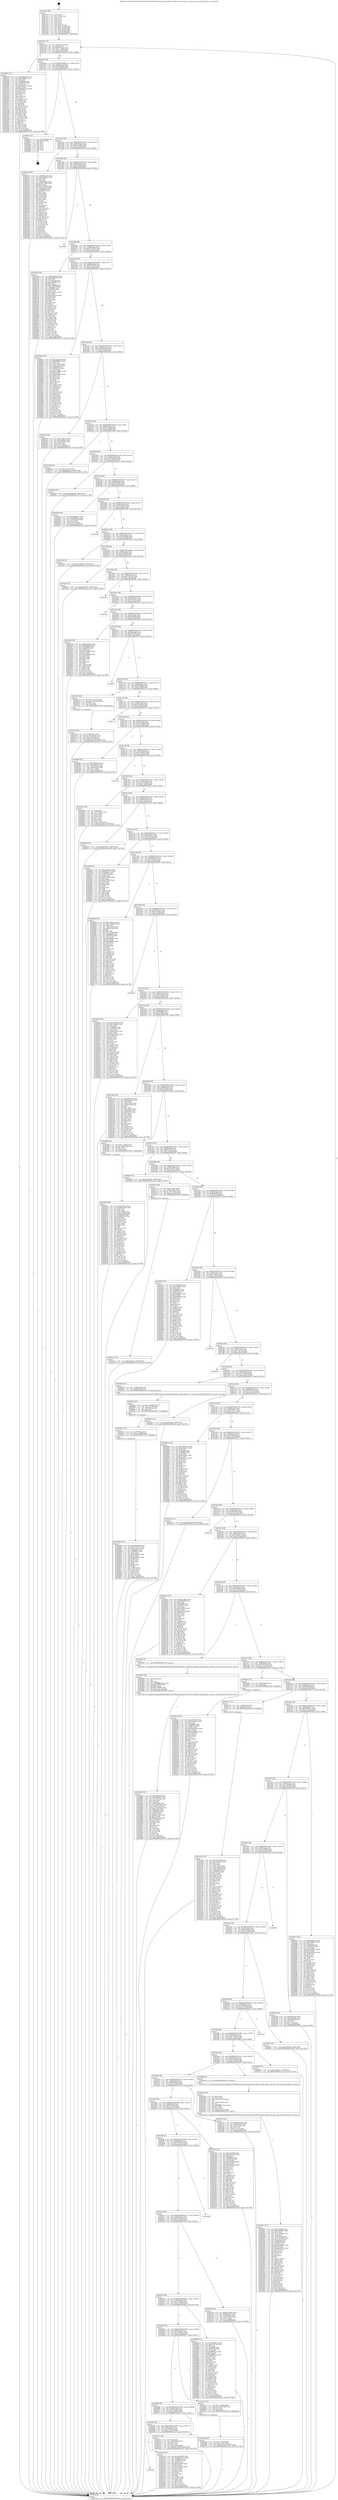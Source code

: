 digraph "0x401a10" {
  label = "0x401a10 (/mnt/c/Users/mathe/Desktop/tcc/POCII/binaries/extr_linuxdriversmddm-cache-target.c_at_least_one_arg_Final-ollvm.out::main(0))"
  labelloc = "t"
  node[shape=record]

  Entry [label="",width=0.3,height=0.3,shape=circle,fillcolor=black,style=filled]
  "0x401a42" [label="{
     0x401a42 [32]\l
     | [instrs]\l
     &nbsp;&nbsp;0x401a42 \<+6\>: mov -0x84(%rbp),%eax\l
     &nbsp;&nbsp;0x401a48 \<+2\>: mov %eax,%ecx\l
     &nbsp;&nbsp;0x401a4a \<+6\>: sub $0x857c51f6,%ecx\l
     &nbsp;&nbsp;0x401a50 \<+6\>: mov %eax,-0x88(%rbp)\l
     &nbsp;&nbsp;0x401a56 \<+6\>: mov %ecx,-0x8c(%rbp)\l
     &nbsp;&nbsp;0x401a5c \<+6\>: je 0000000000402278 \<main+0x868\>\l
  }"]
  "0x402278" [label="{
     0x402278 [147]\l
     | [instrs]\l
     &nbsp;&nbsp;0x402278 \<+5\>: mov $0xb5f57460,%eax\l
     &nbsp;&nbsp;0x40227d \<+5\>: mov $0xf4affff6,%ecx\l
     &nbsp;&nbsp;0x402282 \<+2\>: mov $0x1,%dl\l
     &nbsp;&nbsp;0x402284 \<+7\>: mov 0x406060,%esi\l
     &nbsp;&nbsp;0x40228b \<+7\>: mov 0x406070,%edi\l
     &nbsp;&nbsp;0x402292 \<+3\>: mov %esi,%r8d\l
     &nbsp;&nbsp;0x402295 \<+7\>: sub $0xb6abce33,%r8d\l
     &nbsp;&nbsp;0x40229c \<+4\>: sub $0x1,%r8d\l
     &nbsp;&nbsp;0x4022a0 \<+7\>: add $0xb6abce33,%r8d\l
     &nbsp;&nbsp;0x4022a7 \<+4\>: imul %r8d,%esi\l
     &nbsp;&nbsp;0x4022ab \<+3\>: and $0x1,%esi\l
     &nbsp;&nbsp;0x4022ae \<+3\>: cmp $0x0,%esi\l
     &nbsp;&nbsp;0x4022b1 \<+4\>: sete %r9b\l
     &nbsp;&nbsp;0x4022b5 \<+3\>: cmp $0xa,%edi\l
     &nbsp;&nbsp;0x4022b8 \<+4\>: setl %r10b\l
     &nbsp;&nbsp;0x4022bc \<+3\>: mov %r9b,%r11b\l
     &nbsp;&nbsp;0x4022bf \<+4\>: xor $0xff,%r11b\l
     &nbsp;&nbsp;0x4022c3 \<+3\>: mov %r10b,%bl\l
     &nbsp;&nbsp;0x4022c6 \<+3\>: xor $0xff,%bl\l
     &nbsp;&nbsp;0x4022c9 \<+3\>: xor $0x0,%dl\l
     &nbsp;&nbsp;0x4022cc \<+3\>: mov %r11b,%r14b\l
     &nbsp;&nbsp;0x4022cf \<+4\>: and $0x0,%r14b\l
     &nbsp;&nbsp;0x4022d3 \<+3\>: and %dl,%r9b\l
     &nbsp;&nbsp;0x4022d6 \<+3\>: mov %bl,%r15b\l
     &nbsp;&nbsp;0x4022d9 \<+4\>: and $0x0,%r15b\l
     &nbsp;&nbsp;0x4022dd \<+3\>: and %dl,%r10b\l
     &nbsp;&nbsp;0x4022e0 \<+3\>: or %r9b,%r14b\l
     &nbsp;&nbsp;0x4022e3 \<+3\>: or %r10b,%r15b\l
     &nbsp;&nbsp;0x4022e6 \<+3\>: xor %r15b,%r14b\l
     &nbsp;&nbsp;0x4022e9 \<+3\>: or %bl,%r11b\l
     &nbsp;&nbsp;0x4022ec \<+4\>: xor $0xff,%r11b\l
     &nbsp;&nbsp;0x4022f0 \<+3\>: or $0x0,%dl\l
     &nbsp;&nbsp;0x4022f3 \<+3\>: and %dl,%r11b\l
     &nbsp;&nbsp;0x4022f6 \<+3\>: or %r11b,%r14b\l
     &nbsp;&nbsp;0x4022f9 \<+4\>: test $0x1,%r14b\l
     &nbsp;&nbsp;0x4022fd \<+3\>: cmovne %ecx,%eax\l
     &nbsp;&nbsp;0x402300 \<+6\>: mov %eax,-0x84(%rbp)\l
     &nbsp;&nbsp;0x402306 \<+5\>: jmp 00000000004031a9 \<main+0x1799\>\l
  }"]
  "0x401a62" [label="{
     0x401a62 [28]\l
     | [instrs]\l
     &nbsp;&nbsp;0x401a62 \<+5\>: jmp 0000000000401a67 \<main+0x57\>\l
     &nbsp;&nbsp;0x401a67 \<+6\>: mov -0x88(%rbp),%eax\l
     &nbsp;&nbsp;0x401a6d \<+5\>: sub $0x88966ceb,%eax\l
     &nbsp;&nbsp;0x401a72 \<+6\>: mov %eax,-0x90(%rbp)\l
     &nbsp;&nbsp;0x401a78 \<+6\>: je 0000000000402fc3 \<main+0x15b3\>\l
  }"]
  Exit [label="",width=0.3,height=0.3,shape=circle,fillcolor=black,style=filled,peripheries=2]
  "0x402fc3" [label="{
     0x402fc3 [21]\l
     | [instrs]\l
     &nbsp;&nbsp;0x402fc3 \<+3\>: mov -0x2c(%rbp),%eax\l
     &nbsp;&nbsp;0x402fc6 \<+7\>: add $0x178,%rsp\l
     &nbsp;&nbsp;0x402fcd \<+1\>: pop %rbx\l
     &nbsp;&nbsp;0x402fce \<+2\>: pop %r12\l
     &nbsp;&nbsp;0x402fd0 \<+2\>: pop %r13\l
     &nbsp;&nbsp;0x402fd2 \<+2\>: pop %r14\l
     &nbsp;&nbsp;0x402fd4 \<+2\>: pop %r15\l
     &nbsp;&nbsp;0x402fd6 \<+1\>: pop %rbp\l
     &nbsp;&nbsp;0x402fd7 \<+1\>: ret\l
  }"]
  "0x401a7e" [label="{
     0x401a7e [28]\l
     | [instrs]\l
     &nbsp;&nbsp;0x401a7e \<+5\>: jmp 0000000000401a83 \<main+0x73\>\l
     &nbsp;&nbsp;0x401a83 \<+6\>: mov -0x88(%rbp),%eax\l
     &nbsp;&nbsp;0x401a89 \<+5\>: sub $0x8daa2b9a,%eax\l
     &nbsp;&nbsp;0x401a8e \<+6\>: mov %eax,-0x94(%rbp)\l
     &nbsp;&nbsp;0x401a94 \<+6\>: je 0000000000402a0d \<main+0xffd\>\l
  }"]
  "0x402dec" [label="{
     0x402dec [155]\l
     | [instrs]\l
     &nbsp;&nbsp;0x402dec \<+5\>: mov $0xac3636e7,%ecx\l
     &nbsp;&nbsp;0x402df1 \<+5\>: mov $0x5d1a80eb,%edx\l
     &nbsp;&nbsp;0x402df6 \<+3\>: mov $0x1,%sil\l
     &nbsp;&nbsp;0x402df9 \<+8\>: mov 0x406060,%r8d\l
     &nbsp;&nbsp;0x402e01 \<+8\>: mov 0x406070,%r9d\l
     &nbsp;&nbsp;0x402e09 \<+3\>: mov %r8d,%r10d\l
     &nbsp;&nbsp;0x402e0c \<+7\>: add $0x45add280,%r10d\l
     &nbsp;&nbsp;0x402e13 \<+4\>: sub $0x1,%r10d\l
     &nbsp;&nbsp;0x402e17 \<+7\>: sub $0x45add280,%r10d\l
     &nbsp;&nbsp;0x402e1e \<+4\>: imul %r10d,%r8d\l
     &nbsp;&nbsp;0x402e22 \<+4\>: and $0x1,%r8d\l
     &nbsp;&nbsp;0x402e26 \<+4\>: cmp $0x0,%r8d\l
     &nbsp;&nbsp;0x402e2a \<+4\>: sete %r11b\l
     &nbsp;&nbsp;0x402e2e \<+4\>: cmp $0xa,%r9d\l
     &nbsp;&nbsp;0x402e32 \<+3\>: setl %bl\l
     &nbsp;&nbsp;0x402e35 \<+3\>: mov %r11b,%r14b\l
     &nbsp;&nbsp;0x402e38 \<+4\>: xor $0xff,%r14b\l
     &nbsp;&nbsp;0x402e3c \<+3\>: mov %bl,%r15b\l
     &nbsp;&nbsp;0x402e3f \<+4\>: xor $0xff,%r15b\l
     &nbsp;&nbsp;0x402e43 \<+4\>: xor $0x0,%sil\l
     &nbsp;&nbsp;0x402e47 \<+3\>: mov %r14b,%r12b\l
     &nbsp;&nbsp;0x402e4a \<+4\>: and $0x0,%r12b\l
     &nbsp;&nbsp;0x402e4e \<+3\>: and %sil,%r11b\l
     &nbsp;&nbsp;0x402e51 \<+3\>: mov %r15b,%r13b\l
     &nbsp;&nbsp;0x402e54 \<+4\>: and $0x0,%r13b\l
     &nbsp;&nbsp;0x402e58 \<+3\>: and %sil,%bl\l
     &nbsp;&nbsp;0x402e5b \<+3\>: or %r11b,%r12b\l
     &nbsp;&nbsp;0x402e5e \<+3\>: or %bl,%r13b\l
     &nbsp;&nbsp;0x402e61 \<+3\>: xor %r13b,%r12b\l
     &nbsp;&nbsp;0x402e64 \<+3\>: or %r15b,%r14b\l
     &nbsp;&nbsp;0x402e67 \<+4\>: xor $0xff,%r14b\l
     &nbsp;&nbsp;0x402e6b \<+4\>: or $0x0,%sil\l
     &nbsp;&nbsp;0x402e6f \<+3\>: and %sil,%r14b\l
     &nbsp;&nbsp;0x402e72 \<+3\>: or %r14b,%r12b\l
     &nbsp;&nbsp;0x402e75 \<+4\>: test $0x1,%r12b\l
     &nbsp;&nbsp;0x402e79 \<+3\>: cmovne %edx,%ecx\l
     &nbsp;&nbsp;0x402e7c \<+6\>: mov %ecx,-0x84(%rbp)\l
     &nbsp;&nbsp;0x402e82 \<+5\>: jmp 00000000004031a9 \<main+0x1799\>\l
  }"]
  "0x402a0d" [label="{
     0x402a0d [158]\l
     | [instrs]\l
     &nbsp;&nbsp;0x402a0d \<+5\>: mov $0x956dca10,%eax\l
     &nbsp;&nbsp;0x402a12 \<+5\>: mov $0xa4bfebd2,%ecx\l
     &nbsp;&nbsp;0x402a17 \<+2\>: mov $0x1,%dl\l
     &nbsp;&nbsp;0x402a19 \<+2\>: xor %esi,%esi\l
     &nbsp;&nbsp;0x402a1b \<+3\>: mov -0x6c(%rbp),%edi\l
     &nbsp;&nbsp;0x402a1e \<+6\>: sub $0x27f77ab0,%edi\l
     &nbsp;&nbsp;0x402a24 \<+3\>: add $0x1,%edi\l
     &nbsp;&nbsp;0x402a27 \<+6\>: add $0x27f77ab0,%edi\l
     &nbsp;&nbsp;0x402a2d \<+3\>: mov %edi,-0x6c(%rbp)\l
     &nbsp;&nbsp;0x402a30 \<+7\>: mov 0x406060,%edi\l
     &nbsp;&nbsp;0x402a37 \<+8\>: mov 0x406070,%r8d\l
     &nbsp;&nbsp;0x402a3f \<+3\>: sub $0x1,%esi\l
     &nbsp;&nbsp;0x402a42 \<+3\>: mov %edi,%r9d\l
     &nbsp;&nbsp;0x402a45 \<+3\>: add %esi,%r9d\l
     &nbsp;&nbsp;0x402a48 \<+4\>: imul %r9d,%edi\l
     &nbsp;&nbsp;0x402a4c \<+3\>: and $0x1,%edi\l
     &nbsp;&nbsp;0x402a4f \<+3\>: cmp $0x0,%edi\l
     &nbsp;&nbsp;0x402a52 \<+4\>: sete %r10b\l
     &nbsp;&nbsp;0x402a56 \<+4\>: cmp $0xa,%r8d\l
     &nbsp;&nbsp;0x402a5a \<+4\>: setl %r11b\l
     &nbsp;&nbsp;0x402a5e \<+3\>: mov %r10b,%bl\l
     &nbsp;&nbsp;0x402a61 \<+3\>: xor $0xff,%bl\l
     &nbsp;&nbsp;0x402a64 \<+3\>: mov %r11b,%r14b\l
     &nbsp;&nbsp;0x402a67 \<+4\>: xor $0xff,%r14b\l
     &nbsp;&nbsp;0x402a6b \<+3\>: xor $0x1,%dl\l
     &nbsp;&nbsp;0x402a6e \<+3\>: mov %bl,%r15b\l
     &nbsp;&nbsp;0x402a71 \<+4\>: and $0xff,%r15b\l
     &nbsp;&nbsp;0x402a75 \<+3\>: and %dl,%r10b\l
     &nbsp;&nbsp;0x402a78 \<+3\>: mov %r14b,%r12b\l
     &nbsp;&nbsp;0x402a7b \<+4\>: and $0xff,%r12b\l
     &nbsp;&nbsp;0x402a7f \<+3\>: and %dl,%r11b\l
     &nbsp;&nbsp;0x402a82 \<+3\>: or %r10b,%r15b\l
     &nbsp;&nbsp;0x402a85 \<+3\>: or %r11b,%r12b\l
     &nbsp;&nbsp;0x402a88 \<+3\>: xor %r12b,%r15b\l
     &nbsp;&nbsp;0x402a8b \<+3\>: or %r14b,%bl\l
     &nbsp;&nbsp;0x402a8e \<+3\>: xor $0xff,%bl\l
     &nbsp;&nbsp;0x402a91 \<+3\>: or $0x1,%dl\l
     &nbsp;&nbsp;0x402a94 \<+2\>: and %dl,%bl\l
     &nbsp;&nbsp;0x402a96 \<+3\>: or %bl,%r15b\l
     &nbsp;&nbsp;0x402a99 \<+4\>: test $0x1,%r15b\l
     &nbsp;&nbsp;0x402a9d \<+3\>: cmovne %ecx,%eax\l
     &nbsp;&nbsp;0x402aa0 \<+6\>: mov %eax,-0x84(%rbp)\l
     &nbsp;&nbsp;0x402aa6 \<+5\>: jmp 00000000004031a9 \<main+0x1799\>\l
  }"]
  "0x401a9a" [label="{
     0x401a9a [28]\l
     | [instrs]\l
     &nbsp;&nbsp;0x401a9a \<+5\>: jmp 0000000000401a9f \<main+0x8f\>\l
     &nbsp;&nbsp;0x401a9f \<+6\>: mov -0x88(%rbp),%eax\l
     &nbsp;&nbsp;0x401aa5 \<+5\>: sub $0x956dca10,%eax\l
     &nbsp;&nbsp;0x401aaa \<+6\>: mov %eax,-0x98(%rbp)\l
     &nbsp;&nbsp;0x401ab0 \<+6\>: je 00000000004030fb \<main+0x16eb\>\l
  }"]
  "0x40209e" [label="{
     0x40209e\l
  }", style=dashed]
  "0x4030fb" [label="{
     0x4030fb\l
  }", style=dashed]
  "0x401ab6" [label="{
     0x401ab6 [28]\l
     | [instrs]\l
     &nbsp;&nbsp;0x401ab6 \<+5\>: jmp 0000000000401abb \<main+0xab\>\l
     &nbsp;&nbsp;0x401abb \<+6\>: mov -0x88(%rbp),%eax\l
     &nbsp;&nbsp;0x401ac1 \<+5\>: sub $0x96272079,%eax\l
     &nbsp;&nbsp;0x401ac6 \<+6\>: mov %eax,-0x9c(%rbp)\l
     &nbsp;&nbsp;0x401acc \<+6\>: je 0000000000402c96 \<main+0x1286\>\l
  }"]
  "0x402c3b" [label="{
     0x402c3b [91]\l
     | [instrs]\l
     &nbsp;&nbsp;0x402c3b \<+5\>: mov $0xa4236674,%eax\l
     &nbsp;&nbsp;0x402c40 \<+5\>: mov $0x96272079,%ecx\l
     &nbsp;&nbsp;0x402c45 \<+7\>: mov 0x406060,%edx\l
     &nbsp;&nbsp;0x402c4c \<+7\>: mov 0x406070,%esi\l
     &nbsp;&nbsp;0x402c53 \<+2\>: mov %edx,%edi\l
     &nbsp;&nbsp;0x402c55 \<+6\>: add $0xd3fdce46,%edi\l
     &nbsp;&nbsp;0x402c5b \<+3\>: sub $0x1,%edi\l
     &nbsp;&nbsp;0x402c5e \<+6\>: sub $0xd3fdce46,%edi\l
     &nbsp;&nbsp;0x402c64 \<+3\>: imul %edi,%edx\l
     &nbsp;&nbsp;0x402c67 \<+3\>: and $0x1,%edx\l
     &nbsp;&nbsp;0x402c6a \<+3\>: cmp $0x0,%edx\l
     &nbsp;&nbsp;0x402c6d \<+4\>: sete %r8b\l
     &nbsp;&nbsp;0x402c71 \<+3\>: cmp $0xa,%esi\l
     &nbsp;&nbsp;0x402c74 \<+4\>: setl %r9b\l
     &nbsp;&nbsp;0x402c78 \<+3\>: mov %r8b,%r10b\l
     &nbsp;&nbsp;0x402c7b \<+3\>: and %r9b,%r10b\l
     &nbsp;&nbsp;0x402c7e \<+3\>: xor %r9b,%r8b\l
     &nbsp;&nbsp;0x402c81 \<+3\>: or %r8b,%r10b\l
     &nbsp;&nbsp;0x402c84 \<+4\>: test $0x1,%r10b\l
     &nbsp;&nbsp;0x402c88 \<+3\>: cmovne %ecx,%eax\l
     &nbsp;&nbsp;0x402c8b \<+6\>: mov %eax,-0x84(%rbp)\l
     &nbsp;&nbsp;0x402c91 \<+5\>: jmp 00000000004031a9 \<main+0x1799\>\l
  }"]
  "0x402c96" [label="{
     0x402c96 [168]\l
     | [instrs]\l
     &nbsp;&nbsp;0x402c96 \<+5\>: mov $0xa4236674,%eax\l
     &nbsp;&nbsp;0x402c9b \<+5\>: mov $0x9e9dad85,%ecx\l
     &nbsp;&nbsp;0x402ca0 \<+2\>: mov $0x1,%dl\l
     &nbsp;&nbsp;0x402ca2 \<+3\>: mov -0x7c(%rbp),%esi\l
     &nbsp;&nbsp;0x402ca5 \<+6\>: sub $0xc088e0bf,%esi\l
     &nbsp;&nbsp;0x402cab \<+3\>: add $0x1,%esi\l
     &nbsp;&nbsp;0x402cae \<+6\>: add $0xc088e0bf,%esi\l
     &nbsp;&nbsp;0x402cb4 \<+3\>: mov %esi,-0x7c(%rbp)\l
     &nbsp;&nbsp;0x402cb7 \<+7\>: mov 0x406060,%esi\l
     &nbsp;&nbsp;0x402cbe \<+7\>: mov 0x406070,%edi\l
     &nbsp;&nbsp;0x402cc5 \<+3\>: mov %esi,%r8d\l
     &nbsp;&nbsp;0x402cc8 \<+7\>: add $0xaa2e4193,%r8d\l
     &nbsp;&nbsp;0x402ccf \<+4\>: sub $0x1,%r8d\l
     &nbsp;&nbsp;0x402cd3 \<+7\>: sub $0xaa2e4193,%r8d\l
     &nbsp;&nbsp;0x402cda \<+4\>: imul %r8d,%esi\l
     &nbsp;&nbsp;0x402cde \<+3\>: and $0x1,%esi\l
     &nbsp;&nbsp;0x402ce1 \<+3\>: cmp $0x0,%esi\l
     &nbsp;&nbsp;0x402ce4 \<+4\>: sete %r9b\l
     &nbsp;&nbsp;0x402ce8 \<+3\>: cmp $0xa,%edi\l
     &nbsp;&nbsp;0x402ceb \<+4\>: setl %r10b\l
     &nbsp;&nbsp;0x402cef \<+3\>: mov %r9b,%r11b\l
     &nbsp;&nbsp;0x402cf2 \<+4\>: xor $0xff,%r11b\l
     &nbsp;&nbsp;0x402cf6 \<+3\>: mov %r10b,%bl\l
     &nbsp;&nbsp;0x402cf9 \<+3\>: xor $0xff,%bl\l
     &nbsp;&nbsp;0x402cfc \<+3\>: xor $0x1,%dl\l
     &nbsp;&nbsp;0x402cff \<+3\>: mov %r11b,%r14b\l
     &nbsp;&nbsp;0x402d02 \<+4\>: and $0xff,%r14b\l
     &nbsp;&nbsp;0x402d06 \<+3\>: and %dl,%r9b\l
     &nbsp;&nbsp;0x402d09 \<+3\>: mov %bl,%r15b\l
     &nbsp;&nbsp;0x402d0c \<+4\>: and $0xff,%r15b\l
     &nbsp;&nbsp;0x402d10 \<+3\>: and %dl,%r10b\l
     &nbsp;&nbsp;0x402d13 \<+3\>: or %r9b,%r14b\l
     &nbsp;&nbsp;0x402d16 \<+3\>: or %r10b,%r15b\l
     &nbsp;&nbsp;0x402d19 \<+3\>: xor %r15b,%r14b\l
     &nbsp;&nbsp;0x402d1c \<+3\>: or %bl,%r11b\l
     &nbsp;&nbsp;0x402d1f \<+4\>: xor $0xff,%r11b\l
     &nbsp;&nbsp;0x402d23 \<+3\>: or $0x1,%dl\l
     &nbsp;&nbsp;0x402d26 \<+3\>: and %dl,%r11b\l
     &nbsp;&nbsp;0x402d29 \<+3\>: or %r11b,%r14b\l
     &nbsp;&nbsp;0x402d2c \<+4\>: test $0x1,%r14b\l
     &nbsp;&nbsp;0x402d30 \<+3\>: cmovne %ecx,%eax\l
     &nbsp;&nbsp;0x402d33 \<+6\>: mov %eax,-0x84(%rbp)\l
     &nbsp;&nbsp;0x402d39 \<+5\>: jmp 00000000004031a9 \<main+0x1799\>\l
  }"]
  "0x401ad2" [label="{
     0x401ad2 [28]\l
     | [instrs]\l
     &nbsp;&nbsp;0x401ad2 \<+5\>: jmp 0000000000401ad7 \<main+0xc7\>\l
     &nbsp;&nbsp;0x401ad7 \<+6\>: mov -0x88(%rbp),%eax\l
     &nbsp;&nbsp;0x401add \<+5\>: sub $0x9657e776,%eax\l
     &nbsp;&nbsp;0x401ae2 \<+6\>: mov %eax,-0xa0(%rbp)\l
     &nbsp;&nbsp;0x401ae8 \<+6\>: je 0000000000402f2a \<main+0x151a\>\l
  }"]
  "0x402c2c" [label="{
     0x402c2c [15]\l
     | [instrs]\l
     &nbsp;&nbsp;0x402c2c \<+10\>: movl $0x7eedf1d8,-0x84(%rbp)\l
     &nbsp;&nbsp;0x402c36 \<+5\>: jmp 00000000004031a9 \<main+0x1799\>\l
  }"]
  "0x402f2a" [label="{
     0x402f2a [153]\l
     | [instrs]\l
     &nbsp;&nbsp;0x402f2a \<+5\>: mov $0xc3a2ba03,%eax\l
     &nbsp;&nbsp;0x402f2f \<+5\>: mov $0x88966ceb,%ecx\l
     &nbsp;&nbsp;0x402f34 \<+2\>: mov $0x1,%dl\l
     &nbsp;&nbsp;0x402f36 \<+3\>: mov -0x3c(%rbp),%esi\l
     &nbsp;&nbsp;0x402f39 \<+3\>: mov %esi,-0x2c(%rbp)\l
     &nbsp;&nbsp;0x402f3c \<+7\>: mov 0x406060,%esi\l
     &nbsp;&nbsp;0x402f43 \<+7\>: mov 0x406070,%edi\l
     &nbsp;&nbsp;0x402f4a \<+3\>: mov %esi,%r8d\l
     &nbsp;&nbsp;0x402f4d \<+7\>: add $0xf37e66b0,%r8d\l
     &nbsp;&nbsp;0x402f54 \<+4\>: sub $0x1,%r8d\l
     &nbsp;&nbsp;0x402f58 \<+7\>: sub $0xf37e66b0,%r8d\l
     &nbsp;&nbsp;0x402f5f \<+4\>: imul %r8d,%esi\l
     &nbsp;&nbsp;0x402f63 \<+3\>: and $0x1,%esi\l
     &nbsp;&nbsp;0x402f66 \<+3\>: cmp $0x0,%esi\l
     &nbsp;&nbsp;0x402f69 \<+4\>: sete %r9b\l
     &nbsp;&nbsp;0x402f6d \<+3\>: cmp $0xa,%edi\l
     &nbsp;&nbsp;0x402f70 \<+4\>: setl %r10b\l
     &nbsp;&nbsp;0x402f74 \<+3\>: mov %r9b,%r11b\l
     &nbsp;&nbsp;0x402f77 \<+4\>: xor $0xff,%r11b\l
     &nbsp;&nbsp;0x402f7b \<+3\>: mov %r10b,%bl\l
     &nbsp;&nbsp;0x402f7e \<+3\>: xor $0xff,%bl\l
     &nbsp;&nbsp;0x402f81 \<+3\>: xor $0x1,%dl\l
     &nbsp;&nbsp;0x402f84 \<+3\>: mov %r11b,%r14b\l
     &nbsp;&nbsp;0x402f87 \<+4\>: and $0xff,%r14b\l
     &nbsp;&nbsp;0x402f8b \<+3\>: and %dl,%r9b\l
     &nbsp;&nbsp;0x402f8e \<+3\>: mov %bl,%r15b\l
     &nbsp;&nbsp;0x402f91 \<+4\>: and $0xff,%r15b\l
     &nbsp;&nbsp;0x402f95 \<+3\>: and %dl,%r10b\l
     &nbsp;&nbsp;0x402f98 \<+3\>: or %r9b,%r14b\l
     &nbsp;&nbsp;0x402f9b \<+3\>: or %r10b,%r15b\l
     &nbsp;&nbsp;0x402f9e \<+3\>: xor %r15b,%r14b\l
     &nbsp;&nbsp;0x402fa1 \<+3\>: or %bl,%r11b\l
     &nbsp;&nbsp;0x402fa4 \<+4\>: xor $0xff,%r11b\l
     &nbsp;&nbsp;0x402fa8 \<+3\>: or $0x1,%dl\l
     &nbsp;&nbsp;0x402fab \<+3\>: and %dl,%r11b\l
     &nbsp;&nbsp;0x402fae \<+3\>: or %r11b,%r14b\l
     &nbsp;&nbsp;0x402fb1 \<+4\>: test $0x1,%r14b\l
     &nbsp;&nbsp;0x402fb5 \<+3\>: cmovne %ecx,%eax\l
     &nbsp;&nbsp;0x402fb8 \<+6\>: mov %eax,-0x84(%rbp)\l
     &nbsp;&nbsp;0x402fbe \<+5\>: jmp 00000000004031a9 \<main+0x1799\>\l
  }"]
  "0x401aee" [label="{
     0x401aee [28]\l
     | [instrs]\l
     &nbsp;&nbsp;0x401aee \<+5\>: jmp 0000000000401af3 \<main+0xe3\>\l
     &nbsp;&nbsp;0x401af3 \<+6\>: mov -0x88(%rbp),%eax\l
     &nbsp;&nbsp;0x401af9 \<+5\>: sub $0x9726ec6b,%eax\l
     &nbsp;&nbsp;0x401afe \<+6\>: mov %eax,-0xa4(%rbp)\l
     &nbsp;&nbsp;0x401b04 \<+6\>: je 0000000000402229 \<main+0x819\>\l
  }"]
  "0x402b80" [label="{
     0x402b80 [103]\l
     | [instrs]\l
     &nbsp;&nbsp;0x402b80 \<+5\>: mov $0xc04de2d3,%eax\l
     &nbsp;&nbsp;0x402b85 \<+5\>: mov $0x1d5e7347,%esi\l
     &nbsp;&nbsp;0x402b8a \<+7\>: movl $0x0,-0x7c(%rbp)\l
     &nbsp;&nbsp;0x402b91 \<+7\>: mov 0x406060,%ecx\l
     &nbsp;&nbsp;0x402b98 \<+7\>: mov 0x406070,%edx\l
     &nbsp;&nbsp;0x402b9f \<+3\>: mov %ecx,%r8d\l
     &nbsp;&nbsp;0x402ba2 \<+7\>: sub $0x6199f3ea,%r8d\l
     &nbsp;&nbsp;0x402ba9 \<+4\>: sub $0x1,%r8d\l
     &nbsp;&nbsp;0x402bad \<+7\>: add $0x6199f3ea,%r8d\l
     &nbsp;&nbsp;0x402bb4 \<+4\>: imul %r8d,%ecx\l
     &nbsp;&nbsp;0x402bb8 \<+3\>: and $0x1,%ecx\l
     &nbsp;&nbsp;0x402bbb \<+3\>: cmp $0x0,%ecx\l
     &nbsp;&nbsp;0x402bbe \<+4\>: sete %r9b\l
     &nbsp;&nbsp;0x402bc2 \<+3\>: cmp $0xa,%edx\l
     &nbsp;&nbsp;0x402bc5 \<+4\>: setl %r10b\l
     &nbsp;&nbsp;0x402bc9 \<+3\>: mov %r9b,%r11b\l
     &nbsp;&nbsp;0x402bcc \<+3\>: and %r10b,%r11b\l
     &nbsp;&nbsp;0x402bcf \<+3\>: xor %r10b,%r9b\l
     &nbsp;&nbsp;0x402bd2 \<+3\>: or %r9b,%r11b\l
     &nbsp;&nbsp;0x402bd5 \<+4\>: test $0x1,%r11b\l
     &nbsp;&nbsp;0x402bd9 \<+3\>: cmovne %esi,%eax\l
     &nbsp;&nbsp;0x402bdc \<+6\>: mov %eax,-0x84(%rbp)\l
     &nbsp;&nbsp;0x402be2 \<+5\>: jmp 00000000004031a9 \<main+0x1799\>\l
  }"]
  "0x402229" [label="{
     0x402229 [30]\l
     | [instrs]\l
     &nbsp;&nbsp;0x402229 \<+5\>: mov $0x11c2ec15,%eax\l
     &nbsp;&nbsp;0x40222e \<+5\>: mov $0x7adbfab2,%ecx\l
     &nbsp;&nbsp;0x402233 \<+3\>: mov -0x34(%rbp),%edx\l
     &nbsp;&nbsp;0x402236 \<+3\>: cmp $0x0,%edx\l
     &nbsp;&nbsp;0x402239 \<+3\>: cmove %ecx,%eax\l
     &nbsp;&nbsp;0x40223c \<+6\>: mov %eax,-0x84(%rbp)\l
     &nbsp;&nbsp;0x402242 \<+5\>: jmp 00000000004031a9 \<main+0x1799\>\l
  }"]
  "0x401b0a" [label="{
     0x401b0a [28]\l
     | [instrs]\l
     &nbsp;&nbsp;0x401b0a \<+5\>: jmp 0000000000401b0f \<main+0xff\>\l
     &nbsp;&nbsp;0x401b0f \<+6\>: mov -0x88(%rbp),%eax\l
     &nbsp;&nbsp;0x401b15 \<+5\>: sub $0x9cdc362d,%eax\l
     &nbsp;&nbsp;0x401b1a \<+6\>: mov %eax,-0xa8(%rbp)\l
     &nbsp;&nbsp;0x401b20 \<+6\>: je 0000000000402eb9 \<main+0x14a9\>\l
  }"]
  "0x402b71" [label="{
     0x402b71 [15]\l
     | [instrs]\l
     &nbsp;&nbsp;0x402b71 \<+4\>: mov -0x58(%rbp),%rdi\l
     &nbsp;&nbsp;0x402b75 \<+6\>: mov %eax,-0x180(%rbp)\l
     &nbsp;&nbsp;0x402b7b \<+5\>: call 0000000000401030 \<free@plt\>\l
     | [calls]\l
     &nbsp;&nbsp;0x401030 \{1\} (unknown)\l
  }"]
  "0x402eb9" [label="{
     0x402eb9 [22]\l
     | [instrs]\l
     &nbsp;&nbsp;0x402eb9 \<+7\>: movl $0x0,-0x3c(%rbp)\l
     &nbsp;&nbsp;0x402ec0 \<+10\>: movl $0xdfe4b11e,-0x84(%rbp)\l
     &nbsp;&nbsp;0x402eca \<+5\>: jmp 00000000004031a9 \<main+0x1799\>\l
  }"]
  "0x401b26" [label="{
     0x401b26 [28]\l
     | [instrs]\l
     &nbsp;&nbsp;0x401b26 \<+5\>: jmp 0000000000401b2b \<main+0x11b\>\l
     &nbsp;&nbsp;0x401b2b \<+6\>: mov -0x88(%rbp),%eax\l
     &nbsp;&nbsp;0x401b31 \<+5\>: sub $0x9e9dad85,%eax\l
     &nbsp;&nbsp;0x401b36 \<+6\>: mov %eax,-0xac(%rbp)\l
     &nbsp;&nbsp;0x401b3c \<+6\>: je 0000000000402d3e \<main+0x132e\>\l
  }"]
  "0x402b5a" [label="{
     0x402b5a [23]\l
     | [instrs]\l
     &nbsp;&nbsp;0x402b5a \<+10\>: movabs $0x4040c8,%rdi\l
     &nbsp;&nbsp;0x402b64 \<+3\>: mov %eax,-0x78(%rbp)\l
     &nbsp;&nbsp;0x402b67 \<+3\>: mov -0x78(%rbp),%esi\l
     &nbsp;&nbsp;0x402b6a \<+2\>: mov $0x0,%al\l
     &nbsp;&nbsp;0x402b6c \<+5\>: call 0000000000401040 \<printf@plt\>\l
     | [calls]\l
     &nbsp;&nbsp;0x401040 \{1\} (unknown)\l
  }"]
  "0x402d3e" [label="{
     0x402d3e [15]\l
     | [instrs]\l
     &nbsp;&nbsp;0x402d3e \<+10\>: movl $0xc365a166,-0x84(%rbp)\l
     &nbsp;&nbsp;0x402d48 \<+5\>: jmp 00000000004031a9 \<main+0x1799\>\l
  }"]
  "0x401b42" [label="{
     0x401b42 [28]\l
     | [instrs]\l
     &nbsp;&nbsp;0x401b42 \<+5\>: jmp 0000000000401b47 \<main+0x137\>\l
     &nbsp;&nbsp;0x401b47 \<+6\>: mov -0x88(%rbp),%eax\l
     &nbsp;&nbsp;0x401b4d \<+5\>: sub $0x9f666bd7,%eax\l
     &nbsp;&nbsp;0x401b52 \<+6\>: mov %eax,-0xb0(%rbp)\l
     &nbsp;&nbsp;0x401b58 \<+6\>: je 00000000004020a8 \<main+0x698\>\l
  }"]
  "0x4028b9" [label="{
     0x4028b9 [127]\l
     | [instrs]\l
     &nbsp;&nbsp;0x4028b9 \<+5\>: mov $0x78fdba96,%ecx\l
     &nbsp;&nbsp;0x4028be \<+5\>: mov $0xf94e7f93,%edx\l
     &nbsp;&nbsp;0x4028c3 \<+6\>: mov -0x17c(%rbp),%esi\l
     &nbsp;&nbsp;0x4028c9 \<+3\>: imul %eax,%esi\l
     &nbsp;&nbsp;0x4028cc \<+3\>: mov %sil,%dil\l
     &nbsp;&nbsp;0x4028cf \<+4\>: mov -0x68(%rbp),%r8\l
     &nbsp;&nbsp;0x4028d3 \<+4\>: movslq -0x6c(%rbp),%r9\l
     &nbsp;&nbsp;0x4028d7 \<+4\>: mov (%r8,%r9,8),%r8\l
     &nbsp;&nbsp;0x4028db \<+4\>: movslq -0x74(%rbp),%r9\l
     &nbsp;&nbsp;0x4028df \<+4\>: mov %dil,(%r8,%r9,1)\l
     &nbsp;&nbsp;0x4028e3 \<+7\>: mov 0x406060,%eax\l
     &nbsp;&nbsp;0x4028ea \<+7\>: mov 0x406070,%esi\l
     &nbsp;&nbsp;0x4028f1 \<+3\>: mov %eax,%r10d\l
     &nbsp;&nbsp;0x4028f4 \<+7\>: sub $0x6bc1f36,%r10d\l
     &nbsp;&nbsp;0x4028fb \<+4\>: sub $0x1,%r10d\l
     &nbsp;&nbsp;0x4028ff \<+7\>: add $0x6bc1f36,%r10d\l
     &nbsp;&nbsp;0x402906 \<+4\>: imul %r10d,%eax\l
     &nbsp;&nbsp;0x40290a \<+3\>: and $0x1,%eax\l
     &nbsp;&nbsp;0x40290d \<+3\>: cmp $0x0,%eax\l
     &nbsp;&nbsp;0x402910 \<+4\>: sete %dil\l
     &nbsp;&nbsp;0x402914 \<+3\>: cmp $0xa,%esi\l
     &nbsp;&nbsp;0x402917 \<+4\>: setl %r11b\l
     &nbsp;&nbsp;0x40291b \<+3\>: mov %dil,%bl\l
     &nbsp;&nbsp;0x40291e \<+3\>: and %r11b,%bl\l
     &nbsp;&nbsp;0x402921 \<+3\>: xor %r11b,%dil\l
     &nbsp;&nbsp;0x402924 \<+3\>: or %dil,%bl\l
     &nbsp;&nbsp;0x402927 \<+3\>: test $0x1,%bl\l
     &nbsp;&nbsp;0x40292a \<+3\>: cmovne %edx,%ecx\l
     &nbsp;&nbsp;0x40292d \<+6\>: mov %ecx,-0x84(%rbp)\l
     &nbsp;&nbsp;0x402933 \<+5\>: jmp 00000000004031a9 \<main+0x1799\>\l
  }"]
  "0x4020a8" [label="{
     0x4020a8 [30]\l
     | [instrs]\l
     &nbsp;&nbsp;0x4020a8 \<+5\>: mov $0x29edbe77,%eax\l
     &nbsp;&nbsp;0x4020ad \<+5\>: mov $0x5f55b8cb,%ecx\l
     &nbsp;&nbsp;0x4020b2 \<+3\>: mov -0x38(%rbp),%edx\l
     &nbsp;&nbsp;0x4020b5 \<+3\>: cmp $0x2,%edx\l
     &nbsp;&nbsp;0x4020b8 \<+3\>: cmovne %ecx,%eax\l
     &nbsp;&nbsp;0x4020bb \<+6\>: mov %eax,-0x84(%rbp)\l
     &nbsp;&nbsp;0x4020c1 \<+5\>: jmp 00000000004031a9 \<main+0x1799\>\l
  }"]
  "0x401b5e" [label="{
     0x401b5e [28]\l
     | [instrs]\l
     &nbsp;&nbsp;0x401b5e \<+5\>: jmp 0000000000401b63 \<main+0x153\>\l
     &nbsp;&nbsp;0x401b63 \<+6\>: mov -0x88(%rbp),%eax\l
     &nbsp;&nbsp;0x401b69 \<+5\>: sub $0xa4236674,%eax\l
     &nbsp;&nbsp;0x401b6e \<+6\>: mov %eax,-0xb4(%rbp)\l
     &nbsp;&nbsp;0x401b74 \<+6\>: je 0000000000403160 \<main+0x1750\>\l
  }"]
  "0x4031a9" [label="{
     0x4031a9 [5]\l
     | [instrs]\l
     &nbsp;&nbsp;0x4031a9 \<+5\>: jmp 0000000000401a42 \<main+0x32\>\l
  }"]
  "0x401a10" [label="{
     0x401a10 [50]\l
     | [instrs]\l
     &nbsp;&nbsp;0x401a10 \<+1\>: push %rbp\l
     &nbsp;&nbsp;0x401a11 \<+3\>: mov %rsp,%rbp\l
     &nbsp;&nbsp;0x401a14 \<+2\>: push %r15\l
     &nbsp;&nbsp;0x401a16 \<+2\>: push %r14\l
     &nbsp;&nbsp;0x401a18 \<+2\>: push %r13\l
     &nbsp;&nbsp;0x401a1a \<+2\>: push %r12\l
     &nbsp;&nbsp;0x401a1c \<+1\>: push %rbx\l
     &nbsp;&nbsp;0x401a1d \<+7\>: sub $0x178,%rsp\l
     &nbsp;&nbsp;0x401a24 \<+7\>: movl $0x0,-0x3c(%rbp)\l
     &nbsp;&nbsp;0x401a2b \<+3\>: mov %edi,-0x40(%rbp)\l
     &nbsp;&nbsp;0x401a2e \<+4\>: mov %rsi,-0x48(%rbp)\l
     &nbsp;&nbsp;0x401a32 \<+3\>: mov -0x40(%rbp),%edi\l
     &nbsp;&nbsp;0x401a35 \<+3\>: mov %edi,-0x38(%rbp)\l
     &nbsp;&nbsp;0x401a38 \<+10\>: movl $0x9f666bd7,-0x84(%rbp)\l
  }"]
  "0x402891" [label="{
     0x402891 [40]\l
     | [instrs]\l
     &nbsp;&nbsp;0x402891 \<+5\>: mov $0x2,%ecx\l
     &nbsp;&nbsp;0x402896 \<+1\>: cltd\l
     &nbsp;&nbsp;0x402897 \<+2\>: idiv %ecx\l
     &nbsp;&nbsp;0x402899 \<+6\>: imul $0xfffffffe,%edx,%ecx\l
     &nbsp;&nbsp;0x40289f \<+6\>: sub $0xe10fef04,%ecx\l
     &nbsp;&nbsp;0x4028a5 \<+3\>: add $0x1,%ecx\l
     &nbsp;&nbsp;0x4028a8 \<+6\>: add $0xe10fef04,%ecx\l
     &nbsp;&nbsp;0x4028ae \<+6\>: mov %ecx,-0x17c(%rbp)\l
     &nbsp;&nbsp;0x4028b4 \<+5\>: call 0000000000401160 \<next_i\>\l
     | [calls]\l
     &nbsp;&nbsp;0x401160 \{1\} (/mnt/c/Users/mathe/Desktop/tcc/POCII/binaries/extr_linuxdriversmddm-cache-target.c_at_least_one_arg_Final-ollvm.out::next_i)\l
  }"]
  "0x403160" [label="{
     0x403160\l
  }", style=dashed]
  "0x401b7a" [label="{
     0x401b7a [28]\l
     | [instrs]\l
     &nbsp;&nbsp;0x401b7a \<+5\>: jmp 0000000000401b7f \<main+0x16f\>\l
     &nbsp;&nbsp;0x401b7f \<+6\>: mov -0x88(%rbp),%eax\l
     &nbsp;&nbsp;0x401b85 \<+5\>: sub $0xa49cd9de,%eax\l
     &nbsp;&nbsp;0x401b8a \<+6\>: mov %eax,-0xb8(%rbp)\l
     &nbsp;&nbsp;0x401b90 \<+6\>: je 0000000000402502 \<main+0xaf2\>\l
  }"]
  "0x4027b9" [label="{
     0x4027b9 [34]\l
     | [instrs]\l
     &nbsp;&nbsp;0x4027b9 \<+4\>: mov -0x68(%rbp),%rdi\l
     &nbsp;&nbsp;0x4027bd \<+4\>: movslq -0x6c(%rbp),%rcx\l
     &nbsp;&nbsp;0x4027c1 \<+4\>: mov %rax,(%rdi,%rcx,8)\l
     &nbsp;&nbsp;0x4027c5 \<+7\>: movl $0x0,-0x74(%rbp)\l
     &nbsp;&nbsp;0x4027cc \<+10\>: movl $0x79ace078,-0x84(%rbp)\l
     &nbsp;&nbsp;0x4027d6 \<+5\>: jmp 00000000004031a9 \<main+0x1799\>\l
  }"]
  "0x402502" [label="{
     0x402502 [15]\l
     | [instrs]\l
     &nbsp;&nbsp;0x402502 \<+10\>: movl $0x7c2ba205,-0x84(%rbp)\l
     &nbsp;&nbsp;0x40250c \<+5\>: jmp 00000000004031a9 \<main+0x1799\>\l
  }"]
  "0x401b96" [label="{
     0x401b96 [28]\l
     | [instrs]\l
     &nbsp;&nbsp;0x401b96 \<+5\>: jmp 0000000000401b9b \<main+0x18b\>\l
     &nbsp;&nbsp;0x401b9b \<+6\>: mov -0x88(%rbp),%eax\l
     &nbsp;&nbsp;0x401ba1 \<+5\>: sub $0xa4bfebd2,%eax\l
     &nbsp;&nbsp;0x401ba6 \<+6\>: mov %eax,-0xbc(%rbp)\l
     &nbsp;&nbsp;0x401bac \<+6\>: je 0000000000402aab \<main+0x109b\>\l
  }"]
  "0x40259f" [label="{
     0x40259f [156]\l
     | [instrs]\l
     &nbsp;&nbsp;0x40259f \<+5\>: mov $0xeec444ea,%ecx\l
     &nbsp;&nbsp;0x4025a4 \<+5\>: mov $0xd9e452e5,%edx\l
     &nbsp;&nbsp;0x4025a9 \<+3\>: mov $0x1,%sil\l
     &nbsp;&nbsp;0x4025ac \<+3\>: xor %r8d,%r8d\l
     &nbsp;&nbsp;0x4025af \<+4\>: mov %rax,-0x68(%rbp)\l
     &nbsp;&nbsp;0x4025b3 \<+7\>: movl $0x0,-0x6c(%rbp)\l
     &nbsp;&nbsp;0x4025ba \<+8\>: mov 0x406060,%r9d\l
     &nbsp;&nbsp;0x4025c2 \<+8\>: mov 0x406070,%r10d\l
     &nbsp;&nbsp;0x4025ca \<+4\>: sub $0x1,%r8d\l
     &nbsp;&nbsp;0x4025ce \<+3\>: mov %r9d,%r11d\l
     &nbsp;&nbsp;0x4025d1 \<+3\>: add %r8d,%r11d\l
     &nbsp;&nbsp;0x4025d4 \<+4\>: imul %r11d,%r9d\l
     &nbsp;&nbsp;0x4025d8 \<+4\>: and $0x1,%r9d\l
     &nbsp;&nbsp;0x4025dc \<+4\>: cmp $0x0,%r9d\l
     &nbsp;&nbsp;0x4025e0 \<+3\>: sete %bl\l
     &nbsp;&nbsp;0x4025e3 \<+4\>: cmp $0xa,%r10d\l
     &nbsp;&nbsp;0x4025e7 \<+4\>: setl %r14b\l
     &nbsp;&nbsp;0x4025eb \<+3\>: mov %bl,%r15b\l
     &nbsp;&nbsp;0x4025ee \<+4\>: xor $0xff,%r15b\l
     &nbsp;&nbsp;0x4025f2 \<+3\>: mov %r14b,%r12b\l
     &nbsp;&nbsp;0x4025f5 \<+4\>: xor $0xff,%r12b\l
     &nbsp;&nbsp;0x4025f9 \<+4\>: xor $0x1,%sil\l
     &nbsp;&nbsp;0x4025fd \<+3\>: mov %r15b,%r13b\l
     &nbsp;&nbsp;0x402600 \<+4\>: and $0xff,%r13b\l
     &nbsp;&nbsp;0x402604 \<+3\>: and %sil,%bl\l
     &nbsp;&nbsp;0x402607 \<+3\>: mov %r12b,%al\l
     &nbsp;&nbsp;0x40260a \<+2\>: and $0xff,%al\l
     &nbsp;&nbsp;0x40260c \<+3\>: and %sil,%r14b\l
     &nbsp;&nbsp;0x40260f \<+3\>: or %bl,%r13b\l
     &nbsp;&nbsp;0x402612 \<+3\>: or %r14b,%al\l
     &nbsp;&nbsp;0x402615 \<+3\>: xor %al,%r13b\l
     &nbsp;&nbsp;0x402618 \<+3\>: or %r12b,%r15b\l
     &nbsp;&nbsp;0x40261b \<+4\>: xor $0xff,%r15b\l
     &nbsp;&nbsp;0x40261f \<+4\>: or $0x1,%sil\l
     &nbsp;&nbsp;0x402623 \<+3\>: and %sil,%r15b\l
     &nbsp;&nbsp;0x402626 \<+3\>: or %r15b,%r13b\l
     &nbsp;&nbsp;0x402629 \<+4\>: test $0x1,%r13b\l
     &nbsp;&nbsp;0x40262d \<+3\>: cmovne %edx,%ecx\l
     &nbsp;&nbsp;0x402630 \<+6\>: mov %ecx,-0x84(%rbp)\l
     &nbsp;&nbsp;0x402636 \<+5\>: jmp 00000000004031a9 \<main+0x1799\>\l
  }"]
  "0x402aab" [label="{
     0x402aab [15]\l
     | [instrs]\l
     &nbsp;&nbsp;0x402aab \<+10\>: movl $0x20276077,-0x84(%rbp)\l
     &nbsp;&nbsp;0x402ab5 \<+5\>: jmp 00000000004031a9 \<main+0x1799\>\l
  }"]
  "0x401bb2" [label="{
     0x401bb2 [28]\l
     | [instrs]\l
     &nbsp;&nbsp;0x401bb2 \<+5\>: jmp 0000000000401bb7 \<main+0x1a7\>\l
     &nbsp;&nbsp;0x401bb7 \<+6\>: mov -0x88(%rbp),%eax\l
     &nbsp;&nbsp;0x401bbd \<+5\>: sub $0xa792a7a4,%eax\l
     &nbsp;&nbsp;0x401bc2 \<+6\>: mov %eax,-0xc0(%rbp)\l
     &nbsp;&nbsp;0x401bc8 \<+6\>: je 000000000040308c \<main+0x167c\>\l
  }"]
  "0x402082" [label="{
     0x402082 [28]\l
     | [instrs]\l
     &nbsp;&nbsp;0x402082 \<+5\>: jmp 0000000000402087 \<main+0x677\>\l
     &nbsp;&nbsp;0x402087 \<+6\>: mov -0x88(%rbp),%eax\l
     &nbsp;&nbsp;0x40208d \<+5\>: sub $0x7eedf1d8,%eax\l
     &nbsp;&nbsp;0x402092 \<+6\>: mov %eax,-0x170(%rbp)\l
     &nbsp;&nbsp;0x402098 \<+6\>: je 0000000000402c3b \<main+0x122b\>\l
  }"]
  "0x40308c" [label="{
     0x40308c\l
  }", style=dashed]
  "0x401bce" [label="{
     0x401bce [28]\l
     | [instrs]\l
     &nbsp;&nbsp;0x401bce \<+5\>: jmp 0000000000401bd3 \<main+0x1c3\>\l
     &nbsp;&nbsp;0x401bd3 \<+6\>: mov -0x88(%rbp),%eax\l
     &nbsp;&nbsp;0x401bd9 \<+5\>: sub $0xac3636e7,%eax\l
     &nbsp;&nbsp;0x401bde \<+6\>: mov %eax,-0xc4(%rbp)\l
     &nbsp;&nbsp;0x401be4 \<+6\>: je 0000000000403184 \<main+0x1774\>\l
  }"]
  "0x402511" [label="{
     0x402511 [28]\l
     | [instrs]\l
     &nbsp;&nbsp;0x402511 \<+2\>: xor %eax,%eax\l
     &nbsp;&nbsp;0x402513 \<+3\>: mov -0x5c(%rbp),%ecx\l
     &nbsp;&nbsp;0x402516 \<+3\>: sub $0x1,%eax\l
     &nbsp;&nbsp;0x402519 \<+2\>: sub %eax,%ecx\l
     &nbsp;&nbsp;0x40251b \<+3\>: mov %ecx,-0x5c(%rbp)\l
     &nbsp;&nbsp;0x40251e \<+10\>: movl $0x857c51f6,-0x84(%rbp)\l
     &nbsp;&nbsp;0x402528 \<+5\>: jmp 00000000004031a9 \<main+0x1799\>\l
  }"]
  "0x403184" [label="{
     0x403184\l
  }", style=dashed]
  "0x401bea" [label="{
     0x401bea [28]\l
     | [instrs]\l
     &nbsp;&nbsp;0x401bea \<+5\>: jmp 0000000000401bef \<main+0x1df\>\l
     &nbsp;&nbsp;0x401bef \<+6\>: mov -0x88(%rbp),%eax\l
     &nbsp;&nbsp;0x401bf5 \<+5\>: sub $0xaddec68d,%eax\l
     &nbsp;&nbsp;0x401bfa \<+6\>: mov %eax,-0xc8(%rbp)\l
     &nbsp;&nbsp;0x401c00 \<+6\>: je 000000000040252d \<main+0xb1d\>\l
  }"]
  "0x402457" [label="{
     0x402457 [171]\l
     | [instrs]\l
     &nbsp;&nbsp;0x402457 \<+5\>: mov $0xe332d08,%ecx\l
     &nbsp;&nbsp;0x40245c \<+5\>: mov $0xa49cd9de,%edx\l
     &nbsp;&nbsp;0x402461 \<+3\>: mov $0x1,%dil\l
     &nbsp;&nbsp;0x402464 \<+6\>: mov -0x178(%rbp),%esi\l
     &nbsp;&nbsp;0x40246a \<+3\>: imul %eax,%esi\l
     &nbsp;&nbsp;0x40246d \<+4\>: mov -0x58(%rbp),%r8\l
     &nbsp;&nbsp;0x402471 \<+4\>: movslq -0x5c(%rbp),%r9\l
     &nbsp;&nbsp;0x402475 \<+4\>: mov %esi,(%r8,%r9,4)\l
     &nbsp;&nbsp;0x402479 \<+7\>: mov 0x406060,%eax\l
     &nbsp;&nbsp;0x402480 \<+7\>: mov 0x406070,%esi\l
     &nbsp;&nbsp;0x402487 \<+3\>: mov %eax,%r10d\l
     &nbsp;&nbsp;0x40248a \<+7\>: add $0xd6acc96d,%r10d\l
     &nbsp;&nbsp;0x402491 \<+4\>: sub $0x1,%r10d\l
     &nbsp;&nbsp;0x402495 \<+7\>: sub $0xd6acc96d,%r10d\l
     &nbsp;&nbsp;0x40249c \<+4\>: imul %r10d,%eax\l
     &nbsp;&nbsp;0x4024a0 \<+3\>: and $0x1,%eax\l
     &nbsp;&nbsp;0x4024a3 \<+3\>: cmp $0x0,%eax\l
     &nbsp;&nbsp;0x4024a6 \<+4\>: sete %r11b\l
     &nbsp;&nbsp;0x4024aa \<+3\>: cmp $0xa,%esi\l
     &nbsp;&nbsp;0x4024ad \<+3\>: setl %bl\l
     &nbsp;&nbsp;0x4024b0 \<+3\>: mov %r11b,%r14b\l
     &nbsp;&nbsp;0x4024b3 \<+4\>: xor $0xff,%r14b\l
     &nbsp;&nbsp;0x4024b7 \<+3\>: mov %bl,%r15b\l
     &nbsp;&nbsp;0x4024ba \<+4\>: xor $0xff,%r15b\l
     &nbsp;&nbsp;0x4024be \<+4\>: xor $0x1,%dil\l
     &nbsp;&nbsp;0x4024c2 \<+3\>: mov %r14b,%r12b\l
     &nbsp;&nbsp;0x4024c5 \<+4\>: and $0xff,%r12b\l
     &nbsp;&nbsp;0x4024c9 \<+3\>: and %dil,%r11b\l
     &nbsp;&nbsp;0x4024cc \<+3\>: mov %r15b,%r13b\l
     &nbsp;&nbsp;0x4024cf \<+4\>: and $0xff,%r13b\l
     &nbsp;&nbsp;0x4024d3 \<+3\>: and %dil,%bl\l
     &nbsp;&nbsp;0x4024d6 \<+3\>: or %r11b,%r12b\l
     &nbsp;&nbsp;0x4024d9 \<+3\>: or %bl,%r13b\l
     &nbsp;&nbsp;0x4024dc \<+3\>: xor %r13b,%r12b\l
     &nbsp;&nbsp;0x4024df \<+3\>: or %r15b,%r14b\l
     &nbsp;&nbsp;0x4024e2 \<+4\>: xor $0xff,%r14b\l
     &nbsp;&nbsp;0x4024e6 \<+4\>: or $0x1,%dil\l
     &nbsp;&nbsp;0x4024ea \<+3\>: and %dil,%r14b\l
     &nbsp;&nbsp;0x4024ed \<+3\>: or %r14b,%r12b\l
     &nbsp;&nbsp;0x4024f0 \<+4\>: test $0x1,%r12b\l
     &nbsp;&nbsp;0x4024f4 \<+3\>: cmovne %edx,%ecx\l
     &nbsp;&nbsp;0x4024f7 \<+6\>: mov %ecx,-0x84(%rbp)\l
     &nbsp;&nbsp;0x4024fd \<+5\>: jmp 00000000004031a9 \<main+0x1799\>\l
  }"]
  "0x40252d" [label="{
     0x40252d [91]\l
     | [instrs]\l
     &nbsp;&nbsp;0x40252d \<+5\>: mov $0xeec444ea,%eax\l
     &nbsp;&nbsp;0x402532 \<+5\>: mov $0xf8f09ba6,%ecx\l
     &nbsp;&nbsp;0x402537 \<+7\>: mov 0x406060,%edx\l
     &nbsp;&nbsp;0x40253e \<+7\>: mov 0x406070,%esi\l
     &nbsp;&nbsp;0x402545 \<+2\>: mov %edx,%edi\l
     &nbsp;&nbsp;0x402547 \<+6\>: add $0xecc989a2,%edi\l
     &nbsp;&nbsp;0x40254d \<+3\>: sub $0x1,%edi\l
     &nbsp;&nbsp;0x402550 \<+6\>: sub $0xecc989a2,%edi\l
     &nbsp;&nbsp;0x402556 \<+3\>: imul %edi,%edx\l
     &nbsp;&nbsp;0x402559 \<+3\>: and $0x1,%edx\l
     &nbsp;&nbsp;0x40255c \<+3\>: cmp $0x0,%edx\l
     &nbsp;&nbsp;0x40255f \<+4\>: sete %r8b\l
     &nbsp;&nbsp;0x402563 \<+3\>: cmp $0xa,%esi\l
     &nbsp;&nbsp;0x402566 \<+4\>: setl %r9b\l
     &nbsp;&nbsp;0x40256a \<+3\>: mov %r8b,%r10b\l
     &nbsp;&nbsp;0x40256d \<+3\>: and %r9b,%r10b\l
     &nbsp;&nbsp;0x402570 \<+3\>: xor %r9b,%r8b\l
     &nbsp;&nbsp;0x402573 \<+3\>: or %r8b,%r10b\l
     &nbsp;&nbsp;0x402576 \<+4\>: test $0x1,%r10b\l
     &nbsp;&nbsp;0x40257a \<+3\>: cmovne %ecx,%eax\l
     &nbsp;&nbsp;0x40257d \<+6\>: mov %eax,-0x84(%rbp)\l
     &nbsp;&nbsp;0x402583 \<+5\>: jmp 00000000004031a9 \<main+0x1799\>\l
  }"]
  "0x401c06" [label="{
     0x401c06 [28]\l
     | [instrs]\l
     &nbsp;&nbsp;0x401c06 \<+5\>: jmp 0000000000401c0b \<main+0x1fb\>\l
     &nbsp;&nbsp;0x401c0b \<+6\>: mov -0x88(%rbp),%eax\l
     &nbsp;&nbsp;0x401c11 \<+5\>: sub $0xb5f57460,%eax\l
     &nbsp;&nbsp;0x401c16 \<+6\>: mov %eax,-0xcc(%rbp)\l
     &nbsp;&nbsp;0x401c1c \<+6\>: je 0000000000402ff7 \<main+0x15e7\>\l
  }"]
  "0x40242b" [label="{
     0x40242b [44]\l
     | [instrs]\l
     &nbsp;&nbsp;0x40242b \<+2\>: xor %ecx,%ecx\l
     &nbsp;&nbsp;0x40242d \<+5\>: mov $0x2,%edx\l
     &nbsp;&nbsp;0x402432 \<+6\>: mov %edx,-0x174(%rbp)\l
     &nbsp;&nbsp;0x402438 \<+1\>: cltd\l
     &nbsp;&nbsp;0x402439 \<+6\>: mov -0x174(%rbp),%esi\l
     &nbsp;&nbsp;0x40243f \<+2\>: idiv %esi\l
     &nbsp;&nbsp;0x402441 \<+6\>: imul $0xfffffffe,%edx,%edx\l
     &nbsp;&nbsp;0x402447 \<+3\>: sub $0x1,%ecx\l
     &nbsp;&nbsp;0x40244a \<+2\>: sub %ecx,%edx\l
     &nbsp;&nbsp;0x40244c \<+6\>: mov %edx,-0x178(%rbp)\l
     &nbsp;&nbsp;0x402452 \<+5\>: call 0000000000401160 \<next_i\>\l
     | [calls]\l
     &nbsp;&nbsp;0x401160 \{1\} (/mnt/c/Users/mathe/Desktop/tcc/POCII/binaries/extr_linuxdriversmddm-cache-target.c_at_least_one_arg_Final-ollvm.out::next_i)\l
  }"]
  "0x402ff7" [label="{
     0x402ff7\l
  }", style=dashed]
  "0x401c22" [label="{
     0x401c22 [28]\l
     | [instrs]\l
     &nbsp;&nbsp;0x401c22 \<+5\>: jmp 0000000000401c27 \<main+0x217\>\l
     &nbsp;&nbsp;0x401c27 \<+6\>: mov -0x88(%rbp),%eax\l
     &nbsp;&nbsp;0x401c2d \<+5\>: sub $0xb902906a,%eax\l
     &nbsp;&nbsp;0x401c32 \<+6\>: mov %eax,-0xd0(%rbp)\l
     &nbsp;&nbsp;0x401c38 \<+6\>: je 00000000004027a2 \<main+0xd92\>\l
  }"]
  "0x40225e" [label="{
     0x40225e [26]\l
     | [instrs]\l
     &nbsp;&nbsp;0x40225e \<+4\>: mov %rax,-0x58(%rbp)\l
     &nbsp;&nbsp;0x402262 \<+7\>: movl $0x0,-0x5c(%rbp)\l
     &nbsp;&nbsp;0x402269 \<+10\>: movl $0x857c51f6,-0x84(%rbp)\l
     &nbsp;&nbsp;0x402273 \<+5\>: jmp 00000000004031a9 \<main+0x1799\>\l
  }"]
  "0x4027a2" [label="{
     0x4027a2 [23]\l
     | [instrs]\l
     &nbsp;&nbsp;0x4027a2 \<+7\>: movl $0x1,-0x70(%rbp)\l
     &nbsp;&nbsp;0x4027a9 \<+4\>: movslq -0x70(%rbp),%rax\l
     &nbsp;&nbsp;0x4027ad \<+4\>: shl $0x0,%rax\l
     &nbsp;&nbsp;0x4027b1 \<+3\>: mov %rax,%rdi\l
     &nbsp;&nbsp;0x4027b4 \<+5\>: call 0000000000401050 \<malloc@plt\>\l
     | [calls]\l
     &nbsp;&nbsp;0x401050 \{1\} (unknown)\l
  }"]
  "0x401c3e" [label="{
     0x401c3e [28]\l
     | [instrs]\l
     &nbsp;&nbsp;0x401c3e \<+5\>: jmp 0000000000401c43 \<main+0x233\>\l
     &nbsp;&nbsp;0x401c43 \<+6\>: mov -0x88(%rbp),%eax\l
     &nbsp;&nbsp;0x401c49 \<+5\>: sub $0xc04de2d3,%eax\l
     &nbsp;&nbsp;0x401c4e \<+6\>: mov %eax,-0xd4(%rbp)\l
     &nbsp;&nbsp;0x401c54 \<+6\>: je 0000000000403117 \<main+0x1707\>\l
  }"]
  "0x402066" [label="{
     0x402066 [28]\l
     | [instrs]\l
     &nbsp;&nbsp;0x402066 \<+5\>: jmp 000000000040206b \<main+0x65b\>\l
     &nbsp;&nbsp;0x40206b \<+6\>: mov -0x88(%rbp),%eax\l
     &nbsp;&nbsp;0x402071 \<+5\>: sub $0x7c2ba205,%eax\l
     &nbsp;&nbsp;0x402076 \<+6\>: mov %eax,-0x16c(%rbp)\l
     &nbsp;&nbsp;0x40207c \<+6\>: je 0000000000402511 \<main+0xb01\>\l
  }"]
  "0x403117" [label="{
     0x403117\l
  }", style=dashed]
  "0x401c5a" [label="{
     0x401c5a [28]\l
     | [instrs]\l
     &nbsp;&nbsp;0x401c5a \<+5\>: jmp 0000000000401c5f \<main+0x24f\>\l
     &nbsp;&nbsp;0x401c5f \<+6\>: mov -0x88(%rbp),%eax\l
     &nbsp;&nbsp;0x401c65 \<+5\>: sub $0xc365a166,%eax\l
     &nbsp;&nbsp;0x401c6a \<+6\>: mov %eax,-0xd8(%rbp)\l
     &nbsp;&nbsp;0x401c70 \<+6\>: je 0000000000402bf6 \<main+0x11e6\>\l
  }"]
  "0x402247" [label="{
     0x402247 [23]\l
     | [instrs]\l
     &nbsp;&nbsp;0x402247 \<+7\>: movl $0x1,-0x50(%rbp)\l
     &nbsp;&nbsp;0x40224e \<+4\>: movslq -0x50(%rbp),%rax\l
     &nbsp;&nbsp;0x402252 \<+4\>: shl $0x2,%rax\l
     &nbsp;&nbsp;0x402256 \<+3\>: mov %rax,%rdi\l
     &nbsp;&nbsp;0x402259 \<+5\>: call 0000000000401050 \<malloc@plt\>\l
     | [calls]\l
     &nbsp;&nbsp;0x401050 \{1\} (unknown)\l
  }"]
  "0x402bf6" [label="{
     0x402bf6 [30]\l
     | [instrs]\l
     &nbsp;&nbsp;0x402bf6 \<+5\>: mov $0x7a99328e,%eax\l
     &nbsp;&nbsp;0x402bfb \<+5\>: mov $0xd7ab547,%ecx\l
     &nbsp;&nbsp;0x402c00 \<+3\>: mov -0x7c(%rbp),%edx\l
     &nbsp;&nbsp;0x402c03 \<+3\>: cmp -0x60(%rbp),%edx\l
     &nbsp;&nbsp;0x402c06 \<+3\>: cmovl %ecx,%eax\l
     &nbsp;&nbsp;0x402c09 \<+6\>: mov %eax,-0x84(%rbp)\l
     &nbsp;&nbsp;0x402c0f \<+5\>: jmp 00000000004031a9 \<main+0x1799\>\l
  }"]
  "0x401c76" [label="{
     0x401c76 [28]\l
     | [instrs]\l
     &nbsp;&nbsp;0x401c76 \<+5\>: jmp 0000000000401c7b \<main+0x26b\>\l
     &nbsp;&nbsp;0x401c7b \<+6\>: mov -0x88(%rbp),%eax\l
     &nbsp;&nbsp;0x401c81 \<+5\>: sub $0xc3a2ba03,%eax\l
     &nbsp;&nbsp;0x401c86 \<+6\>: mov %eax,-0xdc(%rbp)\l
     &nbsp;&nbsp;0x401c8c \<+6\>: je 000000000040319f \<main+0x178f\>\l
  }"]
  "0x40204a" [label="{
     0x40204a [28]\l
     | [instrs]\l
     &nbsp;&nbsp;0x40204a \<+5\>: jmp 000000000040204f \<main+0x63f\>\l
     &nbsp;&nbsp;0x40204f \<+6\>: mov -0x88(%rbp),%eax\l
     &nbsp;&nbsp;0x402055 \<+5\>: sub $0x7adbfab2,%eax\l
     &nbsp;&nbsp;0x40205a \<+6\>: mov %eax,-0x168(%rbp)\l
     &nbsp;&nbsp;0x402060 \<+6\>: je 0000000000402247 \<main+0x837\>\l
  }"]
  "0x40319f" [label="{
     0x40319f\l
  }", style=dashed]
  "0x401c92" [label="{
     0x401c92 [28]\l
     | [instrs]\l
     &nbsp;&nbsp;0x401c92 \<+5\>: jmp 0000000000401c97 \<main+0x287\>\l
     &nbsp;&nbsp;0x401c97 \<+6\>: mov -0x88(%rbp),%eax\l
     &nbsp;&nbsp;0x401c9d \<+5\>: sub $0xcb2228e9,%eax\l
     &nbsp;&nbsp;0x401ca2 \<+6\>: mov %eax,-0xe0(%rbp)\l
     &nbsp;&nbsp;0x401ca8 \<+6\>: je 0000000000402947 \<main+0xf37\>\l
  }"]
  "0x402d4d" [label="{
     0x402d4d [147]\l
     | [instrs]\l
     &nbsp;&nbsp;0x402d4d \<+5\>: mov $0xac3636e7,%eax\l
     &nbsp;&nbsp;0x402d52 \<+5\>: mov $0x2e7b73e6,%ecx\l
     &nbsp;&nbsp;0x402d57 \<+2\>: mov $0x1,%dl\l
     &nbsp;&nbsp;0x402d59 \<+7\>: mov 0x406060,%esi\l
     &nbsp;&nbsp;0x402d60 \<+7\>: mov 0x406070,%edi\l
     &nbsp;&nbsp;0x402d67 \<+3\>: mov %esi,%r8d\l
     &nbsp;&nbsp;0x402d6a \<+7\>: add $0xaff96b12,%r8d\l
     &nbsp;&nbsp;0x402d71 \<+4\>: sub $0x1,%r8d\l
     &nbsp;&nbsp;0x402d75 \<+7\>: sub $0xaff96b12,%r8d\l
     &nbsp;&nbsp;0x402d7c \<+4\>: imul %r8d,%esi\l
     &nbsp;&nbsp;0x402d80 \<+3\>: and $0x1,%esi\l
     &nbsp;&nbsp;0x402d83 \<+3\>: cmp $0x0,%esi\l
     &nbsp;&nbsp;0x402d86 \<+4\>: sete %r9b\l
     &nbsp;&nbsp;0x402d8a \<+3\>: cmp $0xa,%edi\l
     &nbsp;&nbsp;0x402d8d \<+4\>: setl %r10b\l
     &nbsp;&nbsp;0x402d91 \<+3\>: mov %r9b,%r11b\l
     &nbsp;&nbsp;0x402d94 \<+4\>: xor $0xff,%r11b\l
     &nbsp;&nbsp;0x402d98 \<+3\>: mov %r10b,%bl\l
     &nbsp;&nbsp;0x402d9b \<+3\>: xor $0xff,%bl\l
     &nbsp;&nbsp;0x402d9e \<+3\>: xor $0x1,%dl\l
     &nbsp;&nbsp;0x402da1 \<+3\>: mov %r11b,%r14b\l
     &nbsp;&nbsp;0x402da4 \<+4\>: and $0xff,%r14b\l
     &nbsp;&nbsp;0x402da8 \<+3\>: and %dl,%r9b\l
     &nbsp;&nbsp;0x402dab \<+3\>: mov %bl,%r15b\l
     &nbsp;&nbsp;0x402dae \<+4\>: and $0xff,%r15b\l
     &nbsp;&nbsp;0x402db2 \<+3\>: and %dl,%r10b\l
     &nbsp;&nbsp;0x402db5 \<+3\>: or %r9b,%r14b\l
     &nbsp;&nbsp;0x402db8 \<+3\>: or %r10b,%r15b\l
     &nbsp;&nbsp;0x402dbb \<+3\>: xor %r15b,%r14b\l
     &nbsp;&nbsp;0x402dbe \<+3\>: or %bl,%r11b\l
     &nbsp;&nbsp;0x402dc1 \<+4\>: xor $0xff,%r11b\l
     &nbsp;&nbsp;0x402dc5 \<+3\>: or $0x1,%dl\l
     &nbsp;&nbsp;0x402dc8 \<+3\>: and %dl,%r11b\l
     &nbsp;&nbsp;0x402dcb \<+3\>: or %r11b,%r14b\l
     &nbsp;&nbsp;0x402dce \<+4\>: test $0x1,%r14b\l
     &nbsp;&nbsp;0x402dd2 \<+3\>: cmovne %ecx,%eax\l
     &nbsp;&nbsp;0x402dd5 \<+6\>: mov %eax,-0x84(%rbp)\l
     &nbsp;&nbsp;0x402ddb \<+5\>: jmp 00000000004031a9 \<main+0x1799\>\l
  }"]
  "0x402947" [label="{
     0x402947 [36]\l
     | [instrs]\l
     &nbsp;&nbsp;0x402947 \<+2\>: xor %eax,%eax\l
     &nbsp;&nbsp;0x402949 \<+3\>: mov -0x74(%rbp),%ecx\l
     &nbsp;&nbsp;0x40294c \<+2\>: mov %eax,%edx\l
     &nbsp;&nbsp;0x40294e \<+2\>: sub %ecx,%edx\l
     &nbsp;&nbsp;0x402950 \<+2\>: mov %eax,%ecx\l
     &nbsp;&nbsp;0x402952 \<+3\>: sub $0x1,%ecx\l
     &nbsp;&nbsp;0x402955 \<+2\>: add %ecx,%edx\l
     &nbsp;&nbsp;0x402957 \<+2\>: sub %edx,%eax\l
     &nbsp;&nbsp;0x402959 \<+3\>: mov %eax,-0x74(%rbp)\l
     &nbsp;&nbsp;0x40295c \<+10\>: movl $0x79ace078,-0x84(%rbp)\l
     &nbsp;&nbsp;0x402966 \<+5\>: jmp 00000000004031a9 \<main+0x1799\>\l
  }"]
  "0x401cae" [label="{
     0x401cae [28]\l
     | [instrs]\l
     &nbsp;&nbsp;0x401cae \<+5\>: jmp 0000000000401cb3 \<main+0x2a3\>\l
     &nbsp;&nbsp;0x401cb3 \<+6\>: mov -0x88(%rbp),%eax\l
     &nbsp;&nbsp;0x401cb9 \<+5\>: sub $0xd9e452e5,%eax\l
     &nbsp;&nbsp;0x401cbe \<+6\>: mov %eax,-0xe4(%rbp)\l
     &nbsp;&nbsp;0x401cc4 \<+6\>: je 000000000040263b \<main+0xc2b\>\l
  }"]
  "0x40202e" [label="{
     0x40202e [28]\l
     | [instrs]\l
     &nbsp;&nbsp;0x40202e \<+5\>: jmp 0000000000402033 \<main+0x623\>\l
     &nbsp;&nbsp;0x402033 \<+6\>: mov -0x88(%rbp),%eax\l
     &nbsp;&nbsp;0x402039 \<+5\>: sub $0x7a99328e,%eax\l
     &nbsp;&nbsp;0x40203e \<+6\>: mov %eax,-0x164(%rbp)\l
     &nbsp;&nbsp;0x402044 \<+6\>: je 0000000000402d4d \<main+0x133d\>\l
  }"]
  "0x40263b" [label="{
     0x40263b [15]\l
     | [instrs]\l
     &nbsp;&nbsp;0x40263b \<+10\>: movl $0x20276077,-0x84(%rbp)\l
     &nbsp;&nbsp;0x402645 \<+5\>: jmp 00000000004031a9 \<main+0x1799\>\l
  }"]
  "0x401cca" [label="{
     0x401cca [28]\l
     | [instrs]\l
     &nbsp;&nbsp;0x401cca \<+5\>: jmp 0000000000401ccf \<main+0x2bf\>\l
     &nbsp;&nbsp;0x401ccf \<+6\>: mov -0x88(%rbp),%eax\l
     &nbsp;&nbsp;0x401cd5 \<+5\>: sub $0xdfe4b11e,%eax\l
     &nbsp;&nbsp;0x401cda \<+6\>: mov %eax,-0xe8(%rbp)\l
     &nbsp;&nbsp;0x401ce0 \<+6\>: je 0000000000402ecf \<main+0x14bf\>\l
  }"]
  "0x4027db" [label="{
     0x4027db [30]\l
     | [instrs]\l
     &nbsp;&nbsp;0x4027db \<+5\>: mov $0x6277b3d3,%eax\l
     &nbsp;&nbsp;0x4027e0 \<+5\>: mov $0xdf62e09,%ecx\l
     &nbsp;&nbsp;0x4027e5 \<+3\>: mov -0x74(%rbp),%edx\l
     &nbsp;&nbsp;0x4027e8 \<+3\>: cmp -0x70(%rbp),%edx\l
     &nbsp;&nbsp;0x4027eb \<+3\>: cmovl %ecx,%eax\l
     &nbsp;&nbsp;0x4027ee \<+6\>: mov %eax,-0x84(%rbp)\l
     &nbsp;&nbsp;0x4027f4 \<+5\>: jmp 00000000004031a9 \<main+0x1799\>\l
  }"]
  "0x402ecf" [label="{
     0x402ecf [91]\l
     | [instrs]\l
     &nbsp;&nbsp;0x402ecf \<+5\>: mov $0xc3a2ba03,%eax\l
     &nbsp;&nbsp;0x402ed4 \<+5\>: mov $0x9657e776,%ecx\l
     &nbsp;&nbsp;0x402ed9 \<+7\>: mov 0x406060,%edx\l
     &nbsp;&nbsp;0x402ee0 \<+7\>: mov 0x406070,%esi\l
     &nbsp;&nbsp;0x402ee7 \<+2\>: mov %edx,%edi\l
     &nbsp;&nbsp;0x402ee9 \<+6\>: add $0xb1f27982,%edi\l
     &nbsp;&nbsp;0x402eef \<+3\>: sub $0x1,%edi\l
     &nbsp;&nbsp;0x402ef2 \<+6\>: sub $0xb1f27982,%edi\l
     &nbsp;&nbsp;0x402ef8 \<+3\>: imul %edi,%edx\l
     &nbsp;&nbsp;0x402efb \<+3\>: and $0x1,%edx\l
     &nbsp;&nbsp;0x402efe \<+3\>: cmp $0x0,%edx\l
     &nbsp;&nbsp;0x402f01 \<+4\>: sete %r8b\l
     &nbsp;&nbsp;0x402f05 \<+3\>: cmp $0xa,%esi\l
     &nbsp;&nbsp;0x402f08 \<+4\>: setl %r9b\l
     &nbsp;&nbsp;0x402f0c \<+3\>: mov %r8b,%r10b\l
     &nbsp;&nbsp;0x402f0f \<+3\>: and %r9b,%r10b\l
     &nbsp;&nbsp;0x402f12 \<+3\>: xor %r9b,%r8b\l
     &nbsp;&nbsp;0x402f15 \<+3\>: or %r8b,%r10b\l
     &nbsp;&nbsp;0x402f18 \<+4\>: test $0x1,%r10b\l
     &nbsp;&nbsp;0x402f1c \<+3\>: cmovne %ecx,%eax\l
     &nbsp;&nbsp;0x402f1f \<+6\>: mov %eax,-0x84(%rbp)\l
     &nbsp;&nbsp;0x402f25 \<+5\>: jmp 00000000004031a9 \<main+0x1799\>\l
  }"]
  "0x401ce6" [label="{
     0x401ce6 [28]\l
     | [instrs]\l
     &nbsp;&nbsp;0x401ce6 \<+5\>: jmp 0000000000401ceb \<main+0x2db\>\l
     &nbsp;&nbsp;0x401ceb \<+6\>: mov -0x88(%rbp),%eax\l
     &nbsp;&nbsp;0x401cf1 \<+5\>: sub $0xec0d9ace,%eax\l
     &nbsp;&nbsp;0x401cf6 \<+6\>: mov %eax,-0xec(%rbp)\l
     &nbsp;&nbsp;0x401cfc \<+6\>: je 00000000004026dd \<main+0xccd\>\l
  }"]
  "0x402012" [label="{
     0x402012 [28]\l
     | [instrs]\l
     &nbsp;&nbsp;0x402012 \<+5\>: jmp 0000000000402017 \<main+0x607\>\l
     &nbsp;&nbsp;0x402017 \<+6\>: mov -0x88(%rbp),%eax\l
     &nbsp;&nbsp;0x40201d \<+5\>: sub $0x79ace078,%eax\l
     &nbsp;&nbsp;0x402022 \<+6\>: mov %eax,-0x160(%rbp)\l
     &nbsp;&nbsp;0x402028 \<+6\>: je 00000000004027db \<main+0xdcb\>\l
  }"]
  "0x4026dd" [label="{
     0x4026dd [167]\l
     | [instrs]\l
     &nbsp;&nbsp;0x4026dd \<+5\>: mov $0xa792a7a4,%eax\l
     &nbsp;&nbsp;0x4026e2 \<+5\>: mov $0x3c28a596,%ecx\l
     &nbsp;&nbsp;0x4026e7 \<+2\>: mov $0x1,%dl\l
     &nbsp;&nbsp;0x4026e9 \<+3\>: mov -0x6c(%rbp),%esi\l
     &nbsp;&nbsp;0x4026ec \<+3\>: cmp -0x60(%rbp),%esi\l
     &nbsp;&nbsp;0x4026ef \<+4\>: setl %dil\l
     &nbsp;&nbsp;0x4026f3 \<+4\>: and $0x1,%dil\l
     &nbsp;&nbsp;0x4026f7 \<+4\>: mov %dil,-0x2d(%rbp)\l
     &nbsp;&nbsp;0x4026fb \<+7\>: mov 0x406060,%esi\l
     &nbsp;&nbsp;0x402702 \<+8\>: mov 0x406070,%r8d\l
     &nbsp;&nbsp;0x40270a \<+3\>: mov %esi,%r9d\l
     &nbsp;&nbsp;0x40270d \<+7\>: sub $0x69bf067,%r9d\l
     &nbsp;&nbsp;0x402714 \<+4\>: sub $0x1,%r9d\l
     &nbsp;&nbsp;0x402718 \<+7\>: add $0x69bf067,%r9d\l
     &nbsp;&nbsp;0x40271f \<+4\>: imul %r9d,%esi\l
     &nbsp;&nbsp;0x402723 \<+3\>: and $0x1,%esi\l
     &nbsp;&nbsp;0x402726 \<+3\>: cmp $0x0,%esi\l
     &nbsp;&nbsp;0x402729 \<+4\>: sete %dil\l
     &nbsp;&nbsp;0x40272d \<+4\>: cmp $0xa,%r8d\l
     &nbsp;&nbsp;0x402731 \<+4\>: setl %r10b\l
     &nbsp;&nbsp;0x402735 \<+3\>: mov %dil,%r11b\l
     &nbsp;&nbsp;0x402738 \<+4\>: xor $0xff,%r11b\l
     &nbsp;&nbsp;0x40273c \<+3\>: mov %r10b,%bl\l
     &nbsp;&nbsp;0x40273f \<+3\>: xor $0xff,%bl\l
     &nbsp;&nbsp;0x402742 \<+3\>: xor $0x0,%dl\l
     &nbsp;&nbsp;0x402745 \<+3\>: mov %r11b,%r14b\l
     &nbsp;&nbsp;0x402748 \<+4\>: and $0x0,%r14b\l
     &nbsp;&nbsp;0x40274c \<+3\>: and %dl,%dil\l
     &nbsp;&nbsp;0x40274f \<+3\>: mov %bl,%r15b\l
     &nbsp;&nbsp;0x402752 \<+4\>: and $0x0,%r15b\l
     &nbsp;&nbsp;0x402756 \<+3\>: and %dl,%r10b\l
     &nbsp;&nbsp;0x402759 \<+3\>: or %dil,%r14b\l
     &nbsp;&nbsp;0x40275c \<+3\>: or %r10b,%r15b\l
     &nbsp;&nbsp;0x40275f \<+3\>: xor %r15b,%r14b\l
     &nbsp;&nbsp;0x402762 \<+3\>: or %bl,%r11b\l
     &nbsp;&nbsp;0x402765 \<+4\>: xor $0xff,%r11b\l
     &nbsp;&nbsp;0x402769 \<+3\>: or $0x0,%dl\l
     &nbsp;&nbsp;0x40276c \<+3\>: and %dl,%r11b\l
     &nbsp;&nbsp;0x40276f \<+3\>: or %r11b,%r14b\l
     &nbsp;&nbsp;0x402772 \<+4\>: test $0x1,%r14b\l
     &nbsp;&nbsp;0x402776 \<+3\>: cmovne %ecx,%eax\l
     &nbsp;&nbsp;0x402779 \<+6\>: mov %eax,-0x84(%rbp)\l
     &nbsp;&nbsp;0x40277f \<+5\>: jmp 00000000004031a9 \<main+0x1799\>\l
  }"]
  "0x401d02" [label="{
     0x401d02 [28]\l
     | [instrs]\l
     &nbsp;&nbsp;0x401d02 \<+5\>: jmp 0000000000401d07 \<main+0x2f7\>\l
     &nbsp;&nbsp;0x401d07 \<+6\>: mov -0x88(%rbp),%eax\l
     &nbsp;&nbsp;0x401d0d \<+5\>: sub $0xeec444ea,%eax\l
     &nbsp;&nbsp;0x401d12 \<+6\>: mov %eax,-0xf0(%rbp)\l
     &nbsp;&nbsp;0x401d18 \<+6\>: je 000000000040305b \<main+0x164b\>\l
  }"]
  "0x40309b" [label="{
     0x40309b\l
  }", style=dashed]
  "0x40305b" [label="{
     0x40305b\l
  }", style=dashed]
  "0x401d1e" [label="{
     0x401d1e [28]\l
     | [instrs]\l
     &nbsp;&nbsp;0x401d1e \<+5\>: jmp 0000000000401d23 \<main+0x313\>\l
     &nbsp;&nbsp;0x401d23 \<+6\>: mov -0x88(%rbp),%eax\l
     &nbsp;&nbsp;0x401d29 \<+5\>: sub $0xefc55359,%eax\l
     &nbsp;&nbsp;0x401d2e \<+6\>: mov %eax,-0xf4(%rbp)\l
     &nbsp;&nbsp;0x401d34 \<+6\>: je 0000000000402aba \<main+0x10aa\>\l
  }"]
  "0x401ff6" [label="{
     0x401ff6 [28]\l
     | [instrs]\l
     &nbsp;&nbsp;0x401ff6 \<+5\>: jmp 0000000000401ffb \<main+0x5eb\>\l
     &nbsp;&nbsp;0x401ffb \<+6\>: mov -0x88(%rbp),%eax\l
     &nbsp;&nbsp;0x402001 \<+5\>: sub $0x78fdba96,%eax\l
     &nbsp;&nbsp;0x402006 \<+6\>: mov %eax,-0x15c(%rbp)\l
     &nbsp;&nbsp;0x40200c \<+6\>: je 000000000040309b \<main+0x168b\>\l
  }"]
  "0x402aba" [label="{
     0x402aba [147]\l
     | [instrs]\l
     &nbsp;&nbsp;0x402aba \<+5\>: mov $0xc04de2d3,%eax\l
     &nbsp;&nbsp;0x402abf \<+5\>: mov $0x15eaafe4,%ecx\l
     &nbsp;&nbsp;0x402ac4 \<+2\>: mov $0x1,%dl\l
     &nbsp;&nbsp;0x402ac6 \<+7\>: mov 0x406060,%esi\l
     &nbsp;&nbsp;0x402acd \<+7\>: mov 0x406070,%edi\l
     &nbsp;&nbsp;0x402ad4 \<+3\>: mov %esi,%r8d\l
     &nbsp;&nbsp;0x402ad7 \<+7\>: sub $0x93ecaf42,%r8d\l
     &nbsp;&nbsp;0x402ade \<+4\>: sub $0x1,%r8d\l
     &nbsp;&nbsp;0x402ae2 \<+7\>: add $0x93ecaf42,%r8d\l
     &nbsp;&nbsp;0x402ae9 \<+4\>: imul %r8d,%esi\l
     &nbsp;&nbsp;0x402aed \<+3\>: and $0x1,%esi\l
     &nbsp;&nbsp;0x402af0 \<+3\>: cmp $0x0,%esi\l
     &nbsp;&nbsp;0x402af3 \<+4\>: sete %r9b\l
     &nbsp;&nbsp;0x402af7 \<+3\>: cmp $0xa,%edi\l
     &nbsp;&nbsp;0x402afa \<+4\>: setl %r10b\l
     &nbsp;&nbsp;0x402afe \<+3\>: mov %r9b,%r11b\l
     &nbsp;&nbsp;0x402b01 \<+4\>: xor $0xff,%r11b\l
     &nbsp;&nbsp;0x402b05 \<+3\>: mov %r10b,%bl\l
     &nbsp;&nbsp;0x402b08 \<+3\>: xor $0xff,%bl\l
     &nbsp;&nbsp;0x402b0b \<+3\>: xor $0x1,%dl\l
     &nbsp;&nbsp;0x402b0e \<+3\>: mov %r11b,%r14b\l
     &nbsp;&nbsp;0x402b11 \<+4\>: and $0xff,%r14b\l
     &nbsp;&nbsp;0x402b15 \<+3\>: and %dl,%r9b\l
     &nbsp;&nbsp;0x402b18 \<+3\>: mov %bl,%r15b\l
     &nbsp;&nbsp;0x402b1b \<+4\>: and $0xff,%r15b\l
     &nbsp;&nbsp;0x402b1f \<+3\>: and %dl,%r10b\l
     &nbsp;&nbsp;0x402b22 \<+3\>: or %r9b,%r14b\l
     &nbsp;&nbsp;0x402b25 \<+3\>: or %r10b,%r15b\l
     &nbsp;&nbsp;0x402b28 \<+3\>: xor %r15b,%r14b\l
     &nbsp;&nbsp;0x402b2b \<+3\>: or %bl,%r11b\l
     &nbsp;&nbsp;0x402b2e \<+4\>: xor $0xff,%r11b\l
     &nbsp;&nbsp;0x402b32 \<+3\>: or $0x1,%dl\l
     &nbsp;&nbsp;0x402b35 \<+3\>: and %dl,%r11b\l
     &nbsp;&nbsp;0x402b38 \<+3\>: or %r11b,%r14b\l
     &nbsp;&nbsp;0x402b3b \<+4\>: test $0x1,%r14b\l
     &nbsp;&nbsp;0x402b3f \<+3\>: cmovne %ecx,%eax\l
     &nbsp;&nbsp;0x402b42 \<+6\>: mov %eax,-0x84(%rbp)\l
     &nbsp;&nbsp;0x402b48 \<+5\>: jmp 00000000004031a9 \<main+0x1799\>\l
  }"]
  "0x401d3a" [label="{
     0x401d3a [28]\l
     | [instrs]\l
     &nbsp;&nbsp;0x401d3a \<+5\>: jmp 0000000000401d3f \<main+0x32f\>\l
     &nbsp;&nbsp;0x401d3f \<+6\>: mov -0x88(%rbp),%eax\l
     &nbsp;&nbsp;0x401d45 \<+5\>: sub $0xf4affff6,%eax\l
     &nbsp;&nbsp;0x401d4a \<+6\>: mov %eax,-0xf8(%rbp)\l
     &nbsp;&nbsp;0x401d50 \<+6\>: je 000000000040230b \<main+0x8fb\>\l
  }"]
  "0x402393" [label="{
     0x402393 [147]\l
     | [instrs]\l
     &nbsp;&nbsp;0x402393 \<+5\>: mov $0xe332d08,%eax\l
     &nbsp;&nbsp;0x402398 \<+5\>: mov $0x629cedd5,%ecx\l
     &nbsp;&nbsp;0x40239d \<+2\>: mov $0x1,%dl\l
     &nbsp;&nbsp;0x40239f \<+7\>: mov 0x406060,%esi\l
     &nbsp;&nbsp;0x4023a6 \<+7\>: mov 0x406070,%edi\l
     &nbsp;&nbsp;0x4023ad \<+3\>: mov %esi,%r8d\l
     &nbsp;&nbsp;0x4023b0 \<+7\>: sub $0xe0f25268,%r8d\l
     &nbsp;&nbsp;0x4023b7 \<+4\>: sub $0x1,%r8d\l
     &nbsp;&nbsp;0x4023bb \<+7\>: add $0xe0f25268,%r8d\l
     &nbsp;&nbsp;0x4023c2 \<+4\>: imul %r8d,%esi\l
     &nbsp;&nbsp;0x4023c6 \<+3\>: and $0x1,%esi\l
     &nbsp;&nbsp;0x4023c9 \<+3\>: cmp $0x0,%esi\l
     &nbsp;&nbsp;0x4023cc \<+4\>: sete %r9b\l
     &nbsp;&nbsp;0x4023d0 \<+3\>: cmp $0xa,%edi\l
     &nbsp;&nbsp;0x4023d3 \<+4\>: setl %r10b\l
     &nbsp;&nbsp;0x4023d7 \<+3\>: mov %r9b,%r11b\l
     &nbsp;&nbsp;0x4023da \<+4\>: xor $0xff,%r11b\l
     &nbsp;&nbsp;0x4023de \<+3\>: mov %r10b,%bl\l
     &nbsp;&nbsp;0x4023e1 \<+3\>: xor $0xff,%bl\l
     &nbsp;&nbsp;0x4023e4 \<+3\>: xor $0x0,%dl\l
     &nbsp;&nbsp;0x4023e7 \<+3\>: mov %r11b,%r14b\l
     &nbsp;&nbsp;0x4023ea \<+4\>: and $0x0,%r14b\l
     &nbsp;&nbsp;0x4023ee \<+3\>: and %dl,%r9b\l
     &nbsp;&nbsp;0x4023f1 \<+3\>: mov %bl,%r15b\l
     &nbsp;&nbsp;0x4023f4 \<+4\>: and $0x0,%r15b\l
     &nbsp;&nbsp;0x4023f8 \<+3\>: and %dl,%r10b\l
     &nbsp;&nbsp;0x4023fb \<+3\>: or %r9b,%r14b\l
     &nbsp;&nbsp;0x4023fe \<+3\>: or %r10b,%r15b\l
     &nbsp;&nbsp;0x402401 \<+3\>: xor %r15b,%r14b\l
     &nbsp;&nbsp;0x402404 \<+3\>: or %bl,%r11b\l
     &nbsp;&nbsp;0x402407 \<+4\>: xor $0xff,%r11b\l
     &nbsp;&nbsp;0x40240b \<+3\>: or $0x0,%dl\l
     &nbsp;&nbsp;0x40240e \<+3\>: and %dl,%r11b\l
     &nbsp;&nbsp;0x402411 \<+3\>: or %r11b,%r14b\l
     &nbsp;&nbsp;0x402414 \<+4\>: test $0x1,%r14b\l
     &nbsp;&nbsp;0x402418 \<+3\>: cmovne %ecx,%eax\l
     &nbsp;&nbsp;0x40241b \<+6\>: mov %eax,-0x84(%rbp)\l
     &nbsp;&nbsp;0x402421 \<+5\>: jmp 00000000004031a9 \<main+0x1799\>\l
  }"]
  "0x40230b" [label="{
     0x40230b [106]\l
     | [instrs]\l
     &nbsp;&nbsp;0x40230b \<+5\>: mov $0xb5f57460,%eax\l
     &nbsp;&nbsp;0x402310 \<+5\>: mov $0x68fd06ae,%ecx\l
     &nbsp;&nbsp;0x402315 \<+2\>: xor %edx,%edx\l
     &nbsp;&nbsp;0x402317 \<+3\>: mov -0x5c(%rbp),%esi\l
     &nbsp;&nbsp;0x40231a \<+3\>: cmp -0x50(%rbp),%esi\l
     &nbsp;&nbsp;0x40231d \<+4\>: setl %dil\l
     &nbsp;&nbsp;0x402321 \<+4\>: and $0x1,%dil\l
     &nbsp;&nbsp;0x402325 \<+4\>: mov %dil,-0x2e(%rbp)\l
     &nbsp;&nbsp;0x402329 \<+7\>: mov 0x406060,%esi\l
     &nbsp;&nbsp;0x402330 \<+8\>: mov 0x406070,%r8d\l
     &nbsp;&nbsp;0x402338 \<+3\>: sub $0x1,%edx\l
     &nbsp;&nbsp;0x40233b \<+3\>: mov %esi,%r9d\l
     &nbsp;&nbsp;0x40233e \<+3\>: add %edx,%r9d\l
     &nbsp;&nbsp;0x402341 \<+4\>: imul %r9d,%esi\l
     &nbsp;&nbsp;0x402345 \<+3\>: and $0x1,%esi\l
     &nbsp;&nbsp;0x402348 \<+3\>: cmp $0x0,%esi\l
     &nbsp;&nbsp;0x40234b \<+4\>: sete %dil\l
     &nbsp;&nbsp;0x40234f \<+4\>: cmp $0xa,%r8d\l
     &nbsp;&nbsp;0x402353 \<+4\>: setl %r10b\l
     &nbsp;&nbsp;0x402357 \<+3\>: mov %dil,%r11b\l
     &nbsp;&nbsp;0x40235a \<+3\>: and %r10b,%r11b\l
     &nbsp;&nbsp;0x40235d \<+3\>: xor %r10b,%dil\l
     &nbsp;&nbsp;0x402360 \<+3\>: or %dil,%r11b\l
     &nbsp;&nbsp;0x402363 \<+4\>: test $0x1,%r11b\l
     &nbsp;&nbsp;0x402367 \<+3\>: cmovne %ecx,%eax\l
     &nbsp;&nbsp;0x40236a \<+6\>: mov %eax,-0x84(%rbp)\l
     &nbsp;&nbsp;0x402370 \<+5\>: jmp 00000000004031a9 \<main+0x1799\>\l
  }"]
  "0x401d56" [label="{
     0x401d56 [28]\l
     | [instrs]\l
     &nbsp;&nbsp;0x401d56 \<+5\>: jmp 0000000000401d5b \<main+0x34b\>\l
     &nbsp;&nbsp;0x401d5b \<+6\>: mov -0x88(%rbp),%eax\l
     &nbsp;&nbsp;0x401d61 \<+5\>: sub $0xf8f09ba6,%eax\l
     &nbsp;&nbsp;0x401d66 \<+6\>: mov %eax,-0xfc(%rbp)\l
     &nbsp;&nbsp;0x401d6c \<+6\>: je 0000000000402588 \<main+0xb78\>\l
  }"]
  "0x401fda" [label="{
     0x401fda [28]\l
     | [instrs]\l
     &nbsp;&nbsp;0x401fda \<+5\>: jmp 0000000000401fdf \<main+0x5cf\>\l
     &nbsp;&nbsp;0x401fdf \<+6\>: mov -0x88(%rbp),%eax\l
     &nbsp;&nbsp;0x401fe5 \<+5\>: sub $0x6c0f11fe,%eax\l
     &nbsp;&nbsp;0x401fea \<+6\>: mov %eax,-0x158(%rbp)\l
     &nbsp;&nbsp;0x401ff0 \<+6\>: je 0000000000402393 \<main+0x983\>\l
  }"]
  "0x402588" [label="{
     0x402588 [23]\l
     | [instrs]\l
     &nbsp;&nbsp;0x402588 \<+7\>: movl $0x1,-0x60(%rbp)\l
     &nbsp;&nbsp;0x40258f \<+4\>: movslq -0x60(%rbp),%rax\l
     &nbsp;&nbsp;0x402593 \<+4\>: shl $0x3,%rax\l
     &nbsp;&nbsp;0x402597 \<+3\>: mov %rax,%rdi\l
     &nbsp;&nbsp;0x40259a \<+5\>: call 0000000000401050 \<malloc@plt\>\l
     | [calls]\l
     &nbsp;&nbsp;0x401050 \{1\} (unknown)\l
  }"]
  "0x401d72" [label="{
     0x401d72 [28]\l
     | [instrs]\l
     &nbsp;&nbsp;0x401d72 \<+5\>: jmp 0000000000401d77 \<main+0x367\>\l
     &nbsp;&nbsp;0x401d77 \<+6\>: mov -0x88(%rbp),%eax\l
     &nbsp;&nbsp;0x401d7d \<+5\>: sub $0xf94e7f93,%eax\l
     &nbsp;&nbsp;0x401d82 \<+6\>: mov %eax,-0x100(%rbp)\l
     &nbsp;&nbsp;0x401d88 \<+6\>: je 0000000000402938 \<main+0xf28\>\l
  }"]
  "0x402375" [label="{
     0x402375 [30]\l
     | [instrs]\l
     &nbsp;&nbsp;0x402375 \<+5\>: mov $0xaddec68d,%eax\l
     &nbsp;&nbsp;0x40237a \<+5\>: mov $0x6c0f11fe,%ecx\l
     &nbsp;&nbsp;0x40237f \<+3\>: mov -0x2e(%rbp),%dl\l
     &nbsp;&nbsp;0x402382 \<+3\>: test $0x1,%dl\l
     &nbsp;&nbsp;0x402385 \<+3\>: cmovne %ecx,%eax\l
     &nbsp;&nbsp;0x402388 \<+6\>: mov %eax,-0x84(%rbp)\l
     &nbsp;&nbsp;0x40238e \<+5\>: jmp 00000000004031a9 \<main+0x1799\>\l
  }"]
  "0x402938" [label="{
     0x402938 [15]\l
     | [instrs]\l
     &nbsp;&nbsp;0x402938 \<+10\>: movl $0xcb2228e9,-0x84(%rbp)\l
     &nbsp;&nbsp;0x402942 \<+5\>: jmp 00000000004031a9 \<main+0x1799\>\l
  }"]
  "0x401d8e" [label="{
     0x401d8e [28]\l
     | [instrs]\l
     &nbsp;&nbsp;0x401d8e \<+5\>: jmp 0000000000401d93 \<main+0x383\>\l
     &nbsp;&nbsp;0x401d93 \<+6\>: mov -0x88(%rbp),%eax\l
     &nbsp;&nbsp;0x401d99 \<+5\>: sub $0xd7ab547,%eax\l
     &nbsp;&nbsp;0x401d9e \<+6\>: mov %eax,-0x104(%rbp)\l
     &nbsp;&nbsp;0x401da4 \<+6\>: je 0000000000402c14 \<main+0x1204\>\l
  }"]
  "0x401fbe" [label="{
     0x401fbe [28]\l
     | [instrs]\l
     &nbsp;&nbsp;0x401fbe \<+5\>: jmp 0000000000401fc3 \<main+0x5b3\>\l
     &nbsp;&nbsp;0x401fc3 \<+6\>: mov -0x88(%rbp),%eax\l
     &nbsp;&nbsp;0x401fc9 \<+5\>: sub $0x68fd06ae,%eax\l
     &nbsp;&nbsp;0x401fce \<+6\>: mov %eax,-0x154(%rbp)\l
     &nbsp;&nbsp;0x401fd4 \<+6\>: je 0000000000402375 \<main+0x965\>\l
  }"]
  "0x402c14" [label="{
     0x402c14 [24]\l
     | [instrs]\l
     &nbsp;&nbsp;0x402c14 \<+7\>: movl $0x1,-0x80(%rbp)\l
     &nbsp;&nbsp;0x402c1b \<+4\>: mov -0x68(%rbp),%rax\l
     &nbsp;&nbsp;0x402c1f \<+4\>: movslq -0x7c(%rbp),%rcx\l
     &nbsp;&nbsp;0x402c23 \<+4\>: mov (%rax,%rcx,8),%rdi\l
     &nbsp;&nbsp;0x402c27 \<+5\>: call 0000000000401030 \<free@plt\>\l
     | [calls]\l
     &nbsp;&nbsp;0x401030 \{1\} (unknown)\l
  }"]
  "0x401daa" [label="{
     0x401daa [28]\l
     | [instrs]\l
     &nbsp;&nbsp;0x401daa \<+5\>: jmp 0000000000401daf \<main+0x39f\>\l
     &nbsp;&nbsp;0x401daf \<+6\>: mov -0x88(%rbp),%eax\l
     &nbsp;&nbsp;0x401db5 \<+5\>: sub $0xdf62e09,%eax\l
     &nbsp;&nbsp;0x401dba \<+6\>: mov %eax,-0x108(%rbp)\l
     &nbsp;&nbsp;0x401dc0 \<+6\>: je 00000000004027f9 \<main+0xde9\>\l
  }"]
  "0x402426" [label="{
     0x402426 [5]\l
     | [instrs]\l
     &nbsp;&nbsp;0x402426 \<+5\>: call 0000000000401160 \<next_i\>\l
     | [calls]\l
     &nbsp;&nbsp;0x401160 \{1\} (/mnt/c/Users/mathe/Desktop/tcc/POCII/binaries/extr_linuxdriversmddm-cache-target.c_at_least_one_arg_Final-ollvm.out::next_i)\l
  }"]
  "0x4027f9" [label="{
     0x4027f9 [147]\l
     | [instrs]\l
     &nbsp;&nbsp;0x4027f9 \<+5\>: mov $0x78fdba96,%eax\l
     &nbsp;&nbsp;0x4027fe \<+5\>: mov $0x2c89a5fe,%ecx\l
     &nbsp;&nbsp;0x402803 \<+2\>: mov $0x1,%dl\l
     &nbsp;&nbsp;0x402805 \<+7\>: mov 0x406060,%esi\l
     &nbsp;&nbsp;0x40280c \<+7\>: mov 0x406070,%edi\l
     &nbsp;&nbsp;0x402813 \<+3\>: mov %esi,%r8d\l
     &nbsp;&nbsp;0x402816 \<+7\>: sub $0xd566404,%r8d\l
     &nbsp;&nbsp;0x40281d \<+4\>: sub $0x1,%r8d\l
     &nbsp;&nbsp;0x402821 \<+7\>: add $0xd566404,%r8d\l
     &nbsp;&nbsp;0x402828 \<+4\>: imul %r8d,%esi\l
     &nbsp;&nbsp;0x40282c \<+3\>: and $0x1,%esi\l
     &nbsp;&nbsp;0x40282f \<+3\>: cmp $0x0,%esi\l
     &nbsp;&nbsp;0x402832 \<+4\>: sete %r9b\l
     &nbsp;&nbsp;0x402836 \<+3\>: cmp $0xa,%edi\l
     &nbsp;&nbsp;0x402839 \<+4\>: setl %r10b\l
     &nbsp;&nbsp;0x40283d \<+3\>: mov %r9b,%r11b\l
     &nbsp;&nbsp;0x402840 \<+4\>: xor $0xff,%r11b\l
     &nbsp;&nbsp;0x402844 \<+3\>: mov %r10b,%bl\l
     &nbsp;&nbsp;0x402847 \<+3\>: xor $0xff,%bl\l
     &nbsp;&nbsp;0x40284a \<+3\>: xor $0x1,%dl\l
     &nbsp;&nbsp;0x40284d \<+3\>: mov %r11b,%r14b\l
     &nbsp;&nbsp;0x402850 \<+4\>: and $0xff,%r14b\l
     &nbsp;&nbsp;0x402854 \<+3\>: and %dl,%r9b\l
     &nbsp;&nbsp;0x402857 \<+3\>: mov %bl,%r15b\l
     &nbsp;&nbsp;0x40285a \<+4\>: and $0xff,%r15b\l
     &nbsp;&nbsp;0x40285e \<+3\>: and %dl,%r10b\l
     &nbsp;&nbsp;0x402861 \<+3\>: or %r9b,%r14b\l
     &nbsp;&nbsp;0x402864 \<+3\>: or %r10b,%r15b\l
     &nbsp;&nbsp;0x402867 \<+3\>: xor %r15b,%r14b\l
     &nbsp;&nbsp;0x40286a \<+3\>: or %bl,%r11b\l
     &nbsp;&nbsp;0x40286d \<+4\>: xor $0xff,%r11b\l
     &nbsp;&nbsp;0x402871 \<+3\>: or $0x1,%dl\l
     &nbsp;&nbsp;0x402874 \<+3\>: and %dl,%r11b\l
     &nbsp;&nbsp;0x402877 \<+3\>: or %r11b,%r14b\l
     &nbsp;&nbsp;0x40287a \<+4\>: test $0x1,%r14b\l
     &nbsp;&nbsp;0x40287e \<+3\>: cmovne %ecx,%eax\l
     &nbsp;&nbsp;0x402881 \<+6\>: mov %eax,-0x84(%rbp)\l
     &nbsp;&nbsp;0x402887 \<+5\>: jmp 00000000004031a9 \<main+0x1799\>\l
  }"]
  "0x401dc6" [label="{
     0x401dc6 [28]\l
     | [instrs]\l
     &nbsp;&nbsp;0x401dc6 \<+5\>: jmp 0000000000401dcb \<main+0x3bb\>\l
     &nbsp;&nbsp;0x401dcb \<+6\>: mov -0x88(%rbp),%eax\l
     &nbsp;&nbsp;0x401dd1 \<+5\>: sub $0xe332d08,%eax\l
     &nbsp;&nbsp;0x401dd6 \<+6\>: mov %eax,-0x10c(%rbp)\l
     &nbsp;&nbsp;0x401ddc \<+6\>: je 0000000000403006 \<main+0x15f6\>\l
  }"]
  "0x401fa2" [label="{
     0x401fa2 [28]\l
     | [instrs]\l
     &nbsp;&nbsp;0x401fa2 \<+5\>: jmp 0000000000401fa7 \<main+0x597\>\l
     &nbsp;&nbsp;0x401fa7 \<+6\>: mov -0x88(%rbp),%eax\l
     &nbsp;&nbsp;0x401fad \<+5\>: sub $0x629cedd5,%eax\l
     &nbsp;&nbsp;0x401fb2 \<+6\>: mov %eax,-0x150(%rbp)\l
     &nbsp;&nbsp;0x401fb8 \<+6\>: je 0000000000402426 \<main+0xa16\>\l
  }"]
  "0x403006" [label="{
     0x403006\l
  }", style=dashed]
  "0x401de2" [label="{
     0x401de2 [28]\l
     | [instrs]\l
     &nbsp;&nbsp;0x401de2 \<+5\>: jmp 0000000000401de7 \<main+0x3d7\>\l
     &nbsp;&nbsp;0x401de7 \<+6\>: mov -0x88(%rbp),%eax\l
     &nbsp;&nbsp;0x401ded \<+5\>: sub $0x11c2ec15,%eax\l
     &nbsp;&nbsp;0x401df2 \<+6\>: mov %eax,-0x110(%rbp)\l
     &nbsp;&nbsp;0x401df8 \<+6\>: je 0000000000402e96 \<main+0x1486\>\l
  }"]
  "0x40296b" [label="{
     0x40296b [15]\l
     | [instrs]\l
     &nbsp;&nbsp;0x40296b \<+10\>: movl $0x37e867a1,-0x84(%rbp)\l
     &nbsp;&nbsp;0x402975 \<+5\>: jmp 00000000004031a9 \<main+0x1799\>\l
  }"]
  "0x402e96" [label="{
     0x402e96\l
  }", style=dashed]
  "0x401dfe" [label="{
     0x401dfe [28]\l
     | [instrs]\l
     &nbsp;&nbsp;0x401dfe \<+5\>: jmp 0000000000401e03 \<main+0x3f3\>\l
     &nbsp;&nbsp;0x401e03 \<+6\>: mov -0x88(%rbp),%eax\l
     &nbsp;&nbsp;0x401e09 \<+5\>: sub $0x15eaafe4,%eax\l
     &nbsp;&nbsp;0x401e0e \<+6\>: mov %eax,-0x114(%rbp)\l
     &nbsp;&nbsp;0x401e14 \<+6\>: je 0000000000402b4d \<main+0x113d\>\l
  }"]
  "0x401f86" [label="{
     0x401f86 [28]\l
     | [instrs]\l
     &nbsp;&nbsp;0x401f86 \<+5\>: jmp 0000000000401f8b \<main+0x57b\>\l
     &nbsp;&nbsp;0x401f8b \<+6\>: mov -0x88(%rbp),%eax\l
     &nbsp;&nbsp;0x401f91 \<+5\>: sub $0x6277b3d3,%eax\l
     &nbsp;&nbsp;0x401f96 \<+6\>: mov %eax,-0x14c(%rbp)\l
     &nbsp;&nbsp;0x401f9c \<+6\>: je 000000000040296b \<main+0xf5b\>\l
  }"]
  "0x402b4d" [label="{
     0x402b4d [13]\l
     | [instrs]\l
     &nbsp;&nbsp;0x402b4d \<+4\>: mov -0x58(%rbp),%rdi\l
     &nbsp;&nbsp;0x402b51 \<+4\>: mov -0x68(%rbp),%rsi\l
     &nbsp;&nbsp;0x402b55 \<+5\>: call 0000000000401790 \<at_least_one_arg\>\l
     | [calls]\l
     &nbsp;&nbsp;0x401790 \{1\} (/mnt/c/Users/mathe/Desktop/tcc/POCII/binaries/extr_linuxdriversmddm-cache-target.c_at_least_one_arg_Final-ollvm.out::at_least_one_arg)\l
  }"]
  "0x401e1a" [label="{
     0x401e1a [28]\l
     | [instrs]\l
     &nbsp;&nbsp;0x401e1a \<+5\>: jmp 0000000000401e1f \<main+0x40f\>\l
     &nbsp;&nbsp;0x401e1f \<+6\>: mov -0x88(%rbp),%eax\l
     &nbsp;&nbsp;0x401e25 \<+5\>: sub $0x1d5e7347,%eax\l
     &nbsp;&nbsp;0x401e2a \<+6\>: mov %eax,-0x118(%rbp)\l
     &nbsp;&nbsp;0x401e30 \<+6\>: je 0000000000402be7 \<main+0x11d7\>\l
  }"]
  "0x4020c6" [label="{
     0x4020c6\l
  }", style=dashed]
  "0x402be7" [label="{
     0x402be7 [15]\l
     | [instrs]\l
     &nbsp;&nbsp;0x402be7 \<+10\>: movl $0xc365a166,-0x84(%rbp)\l
     &nbsp;&nbsp;0x402bf1 \<+5\>: jmp 00000000004031a9 \<main+0x1799\>\l
  }"]
  "0x401e36" [label="{
     0x401e36 [28]\l
     | [instrs]\l
     &nbsp;&nbsp;0x401e36 \<+5\>: jmp 0000000000401e3b \<main+0x42b\>\l
     &nbsp;&nbsp;0x401e3b \<+6\>: mov -0x88(%rbp),%eax\l
     &nbsp;&nbsp;0x401e41 \<+5\>: sub $0x20276077,%eax\l
     &nbsp;&nbsp;0x401e46 \<+6\>: mov %eax,-0x11c(%rbp)\l
     &nbsp;&nbsp;0x401e4c \<+6\>: je 000000000040264a \<main+0xc3a\>\l
  }"]
  "0x401f6a" [label="{
     0x401f6a [28]\l
     | [instrs]\l
     &nbsp;&nbsp;0x401f6a \<+5\>: jmp 0000000000401f6f \<main+0x55f\>\l
     &nbsp;&nbsp;0x401f6f \<+6\>: mov -0x88(%rbp),%eax\l
     &nbsp;&nbsp;0x401f75 \<+5\>: sub $0x5f55b8cb,%eax\l
     &nbsp;&nbsp;0x401f7a \<+6\>: mov %eax,-0x148(%rbp)\l
     &nbsp;&nbsp;0x401f80 \<+6\>: je 00000000004020c6 \<main+0x6b6\>\l
  }"]
  "0x40264a" [label="{
     0x40264a [147]\l
     | [instrs]\l
     &nbsp;&nbsp;0x40264a \<+5\>: mov $0xa792a7a4,%eax\l
     &nbsp;&nbsp;0x40264f \<+5\>: mov $0xec0d9ace,%ecx\l
     &nbsp;&nbsp;0x402654 \<+2\>: mov $0x1,%dl\l
     &nbsp;&nbsp;0x402656 \<+7\>: mov 0x406060,%esi\l
     &nbsp;&nbsp;0x40265d \<+7\>: mov 0x406070,%edi\l
     &nbsp;&nbsp;0x402664 \<+3\>: mov %esi,%r8d\l
     &nbsp;&nbsp;0x402667 \<+7\>: sub $0x87befcca,%r8d\l
     &nbsp;&nbsp;0x40266e \<+4\>: sub $0x1,%r8d\l
     &nbsp;&nbsp;0x402672 \<+7\>: add $0x87befcca,%r8d\l
     &nbsp;&nbsp;0x402679 \<+4\>: imul %r8d,%esi\l
     &nbsp;&nbsp;0x40267d \<+3\>: and $0x1,%esi\l
     &nbsp;&nbsp;0x402680 \<+3\>: cmp $0x0,%esi\l
     &nbsp;&nbsp;0x402683 \<+4\>: sete %r9b\l
     &nbsp;&nbsp;0x402687 \<+3\>: cmp $0xa,%edi\l
     &nbsp;&nbsp;0x40268a \<+4\>: setl %r10b\l
     &nbsp;&nbsp;0x40268e \<+3\>: mov %r9b,%r11b\l
     &nbsp;&nbsp;0x402691 \<+4\>: xor $0xff,%r11b\l
     &nbsp;&nbsp;0x402695 \<+3\>: mov %r10b,%bl\l
     &nbsp;&nbsp;0x402698 \<+3\>: xor $0xff,%bl\l
     &nbsp;&nbsp;0x40269b \<+3\>: xor $0x0,%dl\l
     &nbsp;&nbsp;0x40269e \<+3\>: mov %r11b,%r14b\l
     &nbsp;&nbsp;0x4026a1 \<+4\>: and $0x0,%r14b\l
     &nbsp;&nbsp;0x4026a5 \<+3\>: and %dl,%r9b\l
     &nbsp;&nbsp;0x4026a8 \<+3\>: mov %bl,%r15b\l
     &nbsp;&nbsp;0x4026ab \<+4\>: and $0x0,%r15b\l
     &nbsp;&nbsp;0x4026af \<+3\>: and %dl,%r10b\l
     &nbsp;&nbsp;0x4026b2 \<+3\>: or %r9b,%r14b\l
     &nbsp;&nbsp;0x4026b5 \<+3\>: or %r10b,%r15b\l
     &nbsp;&nbsp;0x4026b8 \<+3\>: xor %r15b,%r14b\l
     &nbsp;&nbsp;0x4026bb \<+3\>: or %bl,%r11b\l
     &nbsp;&nbsp;0x4026be \<+4\>: xor $0xff,%r11b\l
     &nbsp;&nbsp;0x4026c2 \<+3\>: or $0x0,%dl\l
     &nbsp;&nbsp;0x4026c5 \<+3\>: and %dl,%r11b\l
     &nbsp;&nbsp;0x4026c8 \<+3\>: or %r11b,%r14b\l
     &nbsp;&nbsp;0x4026cb \<+4\>: test $0x1,%r14b\l
     &nbsp;&nbsp;0x4026cf \<+3\>: cmovne %ecx,%eax\l
     &nbsp;&nbsp;0x4026d2 \<+6\>: mov %eax,-0x84(%rbp)\l
     &nbsp;&nbsp;0x4026d8 \<+5\>: jmp 00000000004031a9 \<main+0x1799\>\l
  }"]
  "0x401e52" [label="{
     0x401e52 [28]\l
     | [instrs]\l
     &nbsp;&nbsp;0x401e52 \<+5\>: jmp 0000000000401e57 \<main+0x447\>\l
     &nbsp;&nbsp;0x401e57 \<+6\>: mov -0x88(%rbp),%eax\l
     &nbsp;&nbsp;0x401e5d \<+5\>: sub $0x23d94eaf,%eax\l
     &nbsp;&nbsp;0x401e62 \<+6\>: mov %eax,-0x120(%rbp)\l
     &nbsp;&nbsp;0x401e68 \<+6\>: je 000000000040221a \<main+0x80a\>\l
  }"]
  "0x402e87" [label="{
     0x402e87 [15]\l
     | [instrs]\l
     &nbsp;&nbsp;0x402e87 \<+10\>: movl $0x9cdc362d,-0x84(%rbp)\l
     &nbsp;&nbsp;0x402e91 \<+5\>: jmp 00000000004031a9 \<main+0x1799\>\l
  }"]
  "0x40221a" [label="{
     0x40221a [15]\l
     | [instrs]\l
     &nbsp;&nbsp;0x40221a \<+10\>: movl $0x9726ec6b,-0x84(%rbp)\l
     &nbsp;&nbsp;0x402224 \<+5\>: jmp 00000000004031a9 \<main+0x1799\>\l
  }"]
  "0x401e6e" [label="{
     0x401e6e [28]\l
     | [instrs]\l
     &nbsp;&nbsp;0x401e6e \<+5\>: jmp 0000000000401e73 \<main+0x463\>\l
     &nbsp;&nbsp;0x401e73 \<+6\>: mov -0x88(%rbp),%eax\l
     &nbsp;&nbsp;0x401e79 \<+5\>: sub $0x28ab9754,%eax\l
     &nbsp;&nbsp;0x401e7e \<+6\>: mov %eax,-0x124(%rbp)\l
     &nbsp;&nbsp;0x401e84 \<+6\>: je 0000000000402ea5 \<main+0x1495\>\l
  }"]
  "0x401f4e" [label="{
     0x401f4e [28]\l
     | [instrs]\l
     &nbsp;&nbsp;0x401f4e \<+5\>: jmp 0000000000401f53 \<main+0x543\>\l
     &nbsp;&nbsp;0x401f53 \<+6\>: mov -0x88(%rbp),%eax\l
     &nbsp;&nbsp;0x401f59 \<+5\>: sub $0x5d1a80eb,%eax\l
     &nbsp;&nbsp;0x401f5e \<+6\>: mov %eax,-0x144(%rbp)\l
     &nbsp;&nbsp;0x401f64 \<+6\>: je 0000000000402e87 \<main+0x1477\>\l
  }"]
  "0x402ea5" [label="{
     0x402ea5\l
  }", style=dashed]
  "0x401e8a" [label="{
     0x401e8a [28]\l
     | [instrs]\l
     &nbsp;&nbsp;0x401e8a \<+5\>: jmp 0000000000401e8f \<main+0x47f\>\l
     &nbsp;&nbsp;0x401e8f \<+6\>: mov -0x88(%rbp),%eax\l
     &nbsp;&nbsp;0x401e95 \<+5\>: sub $0x29edbe77,%eax\l
     &nbsp;&nbsp;0x401e9a \<+6\>: mov %eax,-0x128(%rbp)\l
     &nbsp;&nbsp;0x401ea0 \<+6\>: je 00000000004020e1 \<main+0x6d1\>\l
  }"]
  "0x402fd8" [label="{
     0x402fd8\l
  }", style=dashed]
  "0x4020e1" [label="{
     0x4020e1 [147]\l
     | [instrs]\l
     &nbsp;&nbsp;0x4020e1 \<+5\>: mov $0x443c2d0b,%eax\l
     &nbsp;&nbsp;0x4020e6 \<+5\>: mov $0x2ffb2a99,%ecx\l
     &nbsp;&nbsp;0x4020eb \<+2\>: mov $0x1,%dl\l
     &nbsp;&nbsp;0x4020ed \<+7\>: mov 0x406060,%esi\l
     &nbsp;&nbsp;0x4020f4 \<+7\>: mov 0x406070,%edi\l
     &nbsp;&nbsp;0x4020fb \<+3\>: mov %esi,%r8d\l
     &nbsp;&nbsp;0x4020fe \<+7\>: add $0xc042304,%r8d\l
     &nbsp;&nbsp;0x402105 \<+4\>: sub $0x1,%r8d\l
     &nbsp;&nbsp;0x402109 \<+7\>: sub $0xc042304,%r8d\l
     &nbsp;&nbsp;0x402110 \<+4\>: imul %r8d,%esi\l
     &nbsp;&nbsp;0x402114 \<+3\>: and $0x1,%esi\l
     &nbsp;&nbsp;0x402117 \<+3\>: cmp $0x0,%esi\l
     &nbsp;&nbsp;0x40211a \<+4\>: sete %r9b\l
     &nbsp;&nbsp;0x40211e \<+3\>: cmp $0xa,%edi\l
     &nbsp;&nbsp;0x402121 \<+4\>: setl %r10b\l
     &nbsp;&nbsp;0x402125 \<+3\>: mov %r9b,%r11b\l
     &nbsp;&nbsp;0x402128 \<+4\>: xor $0xff,%r11b\l
     &nbsp;&nbsp;0x40212c \<+3\>: mov %r10b,%bl\l
     &nbsp;&nbsp;0x40212f \<+3\>: xor $0xff,%bl\l
     &nbsp;&nbsp;0x402132 \<+3\>: xor $0x0,%dl\l
     &nbsp;&nbsp;0x402135 \<+3\>: mov %r11b,%r14b\l
     &nbsp;&nbsp;0x402138 \<+4\>: and $0x0,%r14b\l
     &nbsp;&nbsp;0x40213c \<+3\>: and %dl,%r9b\l
     &nbsp;&nbsp;0x40213f \<+3\>: mov %bl,%r15b\l
     &nbsp;&nbsp;0x402142 \<+4\>: and $0x0,%r15b\l
     &nbsp;&nbsp;0x402146 \<+3\>: and %dl,%r10b\l
     &nbsp;&nbsp;0x402149 \<+3\>: or %r9b,%r14b\l
     &nbsp;&nbsp;0x40214c \<+3\>: or %r10b,%r15b\l
     &nbsp;&nbsp;0x40214f \<+3\>: xor %r15b,%r14b\l
     &nbsp;&nbsp;0x402152 \<+3\>: or %bl,%r11b\l
     &nbsp;&nbsp;0x402155 \<+4\>: xor $0xff,%r11b\l
     &nbsp;&nbsp;0x402159 \<+3\>: or $0x0,%dl\l
     &nbsp;&nbsp;0x40215c \<+3\>: and %dl,%r11b\l
     &nbsp;&nbsp;0x40215f \<+3\>: or %r11b,%r14b\l
     &nbsp;&nbsp;0x402162 \<+4\>: test $0x1,%r14b\l
     &nbsp;&nbsp;0x402166 \<+3\>: cmovne %ecx,%eax\l
     &nbsp;&nbsp;0x402169 \<+6\>: mov %eax,-0x84(%rbp)\l
     &nbsp;&nbsp;0x40216f \<+5\>: jmp 00000000004031a9 \<main+0x1799\>\l
  }"]
  "0x401ea6" [label="{
     0x401ea6 [28]\l
     | [instrs]\l
     &nbsp;&nbsp;0x401ea6 \<+5\>: jmp 0000000000401eab \<main+0x49b\>\l
     &nbsp;&nbsp;0x401eab \<+6\>: mov -0x88(%rbp),%eax\l
     &nbsp;&nbsp;0x401eb1 \<+5\>: sub $0x2c89a5fe,%eax\l
     &nbsp;&nbsp;0x401eb6 \<+6\>: mov %eax,-0x12c(%rbp)\l
     &nbsp;&nbsp;0x401ebc \<+6\>: je 000000000040288c \<main+0xe7c\>\l
  }"]
  "0x401f32" [label="{
     0x401f32 [28]\l
     | [instrs]\l
     &nbsp;&nbsp;0x401f32 \<+5\>: jmp 0000000000401f37 \<main+0x527\>\l
     &nbsp;&nbsp;0x401f37 \<+6\>: mov -0x88(%rbp),%eax\l
     &nbsp;&nbsp;0x401f3d \<+5\>: sub $0x443c2d0b,%eax\l
     &nbsp;&nbsp;0x401f42 \<+6\>: mov %eax,-0x140(%rbp)\l
     &nbsp;&nbsp;0x401f48 \<+6\>: je 0000000000402fd8 \<main+0x15c8\>\l
  }"]
  "0x40288c" [label="{
     0x40288c [5]\l
     | [instrs]\l
     &nbsp;&nbsp;0x40288c \<+5\>: call 0000000000401160 \<next_i\>\l
     | [calls]\l
     &nbsp;&nbsp;0x401160 \{1\} (/mnt/c/Users/mathe/Desktop/tcc/POCII/binaries/extr_linuxdriversmddm-cache-target.c_at_least_one_arg_Final-ollvm.out::next_i)\l
  }"]
  "0x401ec2" [label="{
     0x401ec2 [28]\l
     | [instrs]\l
     &nbsp;&nbsp;0x401ec2 \<+5\>: jmp 0000000000401ec7 \<main+0x4b7\>\l
     &nbsp;&nbsp;0x401ec7 \<+6\>: mov -0x88(%rbp),%eax\l
     &nbsp;&nbsp;0x401ecd \<+5\>: sub $0x2e7b73e6,%eax\l
     &nbsp;&nbsp;0x401ed2 \<+6\>: mov %eax,-0x130(%rbp)\l
     &nbsp;&nbsp;0x401ed8 \<+6\>: je 0000000000402de0 \<main+0x13d0\>\l
  }"]
  "0x402784" [label="{
     0x402784 [30]\l
     | [instrs]\l
     &nbsp;&nbsp;0x402784 \<+5\>: mov $0xefc55359,%eax\l
     &nbsp;&nbsp;0x402789 \<+5\>: mov $0xb902906a,%ecx\l
     &nbsp;&nbsp;0x40278e \<+3\>: mov -0x2d(%rbp),%dl\l
     &nbsp;&nbsp;0x402791 \<+3\>: test $0x1,%dl\l
     &nbsp;&nbsp;0x402794 \<+3\>: cmovne %ecx,%eax\l
     &nbsp;&nbsp;0x402797 \<+6\>: mov %eax,-0x84(%rbp)\l
     &nbsp;&nbsp;0x40279d \<+5\>: jmp 00000000004031a9 \<main+0x1799\>\l
  }"]
  "0x402de0" [label="{
     0x402de0 [12]\l
     | [instrs]\l
     &nbsp;&nbsp;0x402de0 \<+4\>: mov -0x68(%rbp),%rax\l
     &nbsp;&nbsp;0x402de4 \<+3\>: mov %rax,%rdi\l
     &nbsp;&nbsp;0x402de7 \<+5\>: call 0000000000401030 \<free@plt\>\l
     | [calls]\l
     &nbsp;&nbsp;0x401030 \{1\} (unknown)\l
  }"]
  "0x401ede" [label="{
     0x401ede [28]\l
     | [instrs]\l
     &nbsp;&nbsp;0x401ede \<+5\>: jmp 0000000000401ee3 \<main+0x4d3\>\l
     &nbsp;&nbsp;0x401ee3 \<+6\>: mov -0x88(%rbp),%eax\l
     &nbsp;&nbsp;0x401ee9 \<+5\>: sub $0x2ffb2a99,%eax\l
     &nbsp;&nbsp;0x401eee \<+6\>: mov %eax,-0x134(%rbp)\l
     &nbsp;&nbsp;0x401ef4 \<+6\>: je 0000000000402174 \<main+0x764\>\l
  }"]
  "0x401f16" [label="{
     0x401f16 [28]\l
     | [instrs]\l
     &nbsp;&nbsp;0x401f16 \<+5\>: jmp 0000000000401f1b \<main+0x50b\>\l
     &nbsp;&nbsp;0x401f1b \<+6\>: mov -0x88(%rbp),%eax\l
     &nbsp;&nbsp;0x401f21 \<+5\>: sub $0x3c28a596,%eax\l
     &nbsp;&nbsp;0x401f26 \<+6\>: mov %eax,-0x13c(%rbp)\l
     &nbsp;&nbsp;0x401f2c \<+6\>: je 0000000000402784 \<main+0xd74\>\l
  }"]
  "0x402174" [label="{
     0x402174 [13]\l
     | [instrs]\l
     &nbsp;&nbsp;0x402174 \<+4\>: mov -0x48(%rbp),%rax\l
     &nbsp;&nbsp;0x402178 \<+4\>: mov 0x8(%rax),%rdi\l
     &nbsp;&nbsp;0x40217c \<+5\>: call 0000000000401060 \<atoi@plt\>\l
     | [calls]\l
     &nbsp;&nbsp;0x401060 \{1\} (unknown)\l
  }"]
  "0x401efa" [label="{
     0x401efa [28]\l
     | [instrs]\l
     &nbsp;&nbsp;0x401efa \<+5\>: jmp 0000000000401eff \<main+0x4ef\>\l
     &nbsp;&nbsp;0x401eff \<+6\>: mov -0x88(%rbp),%eax\l
     &nbsp;&nbsp;0x401f05 \<+5\>: sub $0x37e867a1,%eax\l
     &nbsp;&nbsp;0x401f0a \<+6\>: mov %eax,-0x138(%rbp)\l
     &nbsp;&nbsp;0x401f10 \<+6\>: je 000000000040297a \<main+0xf6a\>\l
  }"]
  "0x402181" [label="{
     0x402181 [153]\l
     | [instrs]\l
     &nbsp;&nbsp;0x402181 \<+5\>: mov $0x443c2d0b,%ecx\l
     &nbsp;&nbsp;0x402186 \<+5\>: mov $0x23d94eaf,%edx\l
     &nbsp;&nbsp;0x40218b \<+3\>: mov $0x1,%sil\l
     &nbsp;&nbsp;0x40218e \<+3\>: xor %r8d,%r8d\l
     &nbsp;&nbsp;0x402191 \<+3\>: mov %eax,-0x4c(%rbp)\l
     &nbsp;&nbsp;0x402194 \<+3\>: mov -0x4c(%rbp),%eax\l
     &nbsp;&nbsp;0x402197 \<+3\>: mov %eax,-0x34(%rbp)\l
     &nbsp;&nbsp;0x40219a \<+7\>: mov 0x406060,%eax\l
     &nbsp;&nbsp;0x4021a1 \<+8\>: mov 0x406070,%r9d\l
     &nbsp;&nbsp;0x4021a9 \<+4\>: sub $0x1,%r8d\l
     &nbsp;&nbsp;0x4021ad \<+3\>: mov %eax,%r10d\l
     &nbsp;&nbsp;0x4021b0 \<+3\>: add %r8d,%r10d\l
     &nbsp;&nbsp;0x4021b3 \<+4\>: imul %r10d,%eax\l
     &nbsp;&nbsp;0x4021b7 \<+3\>: and $0x1,%eax\l
     &nbsp;&nbsp;0x4021ba \<+3\>: cmp $0x0,%eax\l
     &nbsp;&nbsp;0x4021bd \<+4\>: sete %r11b\l
     &nbsp;&nbsp;0x4021c1 \<+4\>: cmp $0xa,%r9d\l
     &nbsp;&nbsp;0x4021c5 \<+3\>: setl %bl\l
     &nbsp;&nbsp;0x4021c8 \<+3\>: mov %r11b,%r14b\l
     &nbsp;&nbsp;0x4021cb \<+4\>: xor $0xff,%r14b\l
     &nbsp;&nbsp;0x4021cf \<+3\>: mov %bl,%r15b\l
     &nbsp;&nbsp;0x4021d2 \<+4\>: xor $0xff,%r15b\l
     &nbsp;&nbsp;0x4021d6 \<+4\>: xor $0x0,%sil\l
     &nbsp;&nbsp;0x4021da \<+3\>: mov %r14b,%r12b\l
     &nbsp;&nbsp;0x4021dd \<+4\>: and $0x0,%r12b\l
     &nbsp;&nbsp;0x4021e1 \<+3\>: and %sil,%r11b\l
     &nbsp;&nbsp;0x4021e4 \<+3\>: mov %r15b,%r13b\l
     &nbsp;&nbsp;0x4021e7 \<+4\>: and $0x0,%r13b\l
     &nbsp;&nbsp;0x4021eb \<+3\>: and %sil,%bl\l
     &nbsp;&nbsp;0x4021ee \<+3\>: or %r11b,%r12b\l
     &nbsp;&nbsp;0x4021f1 \<+3\>: or %bl,%r13b\l
     &nbsp;&nbsp;0x4021f4 \<+3\>: xor %r13b,%r12b\l
     &nbsp;&nbsp;0x4021f7 \<+3\>: or %r15b,%r14b\l
     &nbsp;&nbsp;0x4021fa \<+4\>: xor $0xff,%r14b\l
     &nbsp;&nbsp;0x4021fe \<+4\>: or $0x0,%sil\l
     &nbsp;&nbsp;0x402202 \<+3\>: and %sil,%r14b\l
     &nbsp;&nbsp;0x402205 \<+3\>: or %r14b,%r12b\l
     &nbsp;&nbsp;0x402208 \<+4\>: test $0x1,%r12b\l
     &nbsp;&nbsp;0x40220c \<+3\>: cmovne %edx,%ecx\l
     &nbsp;&nbsp;0x40220f \<+6\>: mov %ecx,-0x84(%rbp)\l
     &nbsp;&nbsp;0x402215 \<+5\>: jmp 00000000004031a9 \<main+0x1799\>\l
  }"]
  "0x40297a" [label="{
     0x40297a [147]\l
     | [instrs]\l
     &nbsp;&nbsp;0x40297a \<+5\>: mov $0x956dca10,%eax\l
     &nbsp;&nbsp;0x40297f \<+5\>: mov $0x8daa2b9a,%ecx\l
     &nbsp;&nbsp;0x402984 \<+2\>: mov $0x1,%dl\l
     &nbsp;&nbsp;0x402986 \<+7\>: mov 0x406060,%esi\l
     &nbsp;&nbsp;0x40298d \<+7\>: mov 0x406070,%edi\l
     &nbsp;&nbsp;0x402994 \<+3\>: mov %esi,%r8d\l
     &nbsp;&nbsp;0x402997 \<+7\>: sub $0xd43d45bc,%r8d\l
     &nbsp;&nbsp;0x40299e \<+4\>: sub $0x1,%r8d\l
     &nbsp;&nbsp;0x4029a2 \<+7\>: add $0xd43d45bc,%r8d\l
     &nbsp;&nbsp;0x4029a9 \<+4\>: imul %r8d,%esi\l
     &nbsp;&nbsp;0x4029ad \<+3\>: and $0x1,%esi\l
     &nbsp;&nbsp;0x4029b0 \<+3\>: cmp $0x0,%esi\l
     &nbsp;&nbsp;0x4029b3 \<+4\>: sete %r9b\l
     &nbsp;&nbsp;0x4029b7 \<+3\>: cmp $0xa,%edi\l
     &nbsp;&nbsp;0x4029ba \<+4\>: setl %r10b\l
     &nbsp;&nbsp;0x4029be \<+3\>: mov %r9b,%r11b\l
     &nbsp;&nbsp;0x4029c1 \<+4\>: xor $0xff,%r11b\l
     &nbsp;&nbsp;0x4029c5 \<+3\>: mov %r10b,%bl\l
     &nbsp;&nbsp;0x4029c8 \<+3\>: xor $0xff,%bl\l
     &nbsp;&nbsp;0x4029cb \<+3\>: xor $0x0,%dl\l
     &nbsp;&nbsp;0x4029ce \<+3\>: mov %r11b,%r14b\l
     &nbsp;&nbsp;0x4029d1 \<+4\>: and $0x0,%r14b\l
     &nbsp;&nbsp;0x4029d5 \<+3\>: and %dl,%r9b\l
     &nbsp;&nbsp;0x4029d8 \<+3\>: mov %bl,%r15b\l
     &nbsp;&nbsp;0x4029db \<+4\>: and $0x0,%r15b\l
     &nbsp;&nbsp;0x4029df \<+3\>: and %dl,%r10b\l
     &nbsp;&nbsp;0x4029e2 \<+3\>: or %r9b,%r14b\l
     &nbsp;&nbsp;0x4029e5 \<+3\>: or %r10b,%r15b\l
     &nbsp;&nbsp;0x4029e8 \<+3\>: xor %r15b,%r14b\l
     &nbsp;&nbsp;0x4029eb \<+3\>: or %bl,%r11b\l
     &nbsp;&nbsp;0x4029ee \<+4\>: xor $0xff,%r11b\l
     &nbsp;&nbsp;0x4029f2 \<+3\>: or $0x0,%dl\l
     &nbsp;&nbsp;0x4029f5 \<+3\>: and %dl,%r11b\l
     &nbsp;&nbsp;0x4029f8 \<+3\>: or %r11b,%r14b\l
     &nbsp;&nbsp;0x4029fb \<+4\>: test $0x1,%r14b\l
     &nbsp;&nbsp;0x4029ff \<+3\>: cmovne %ecx,%eax\l
     &nbsp;&nbsp;0x402a02 \<+6\>: mov %eax,-0x84(%rbp)\l
     &nbsp;&nbsp;0x402a08 \<+5\>: jmp 00000000004031a9 \<main+0x1799\>\l
  }"]
  Entry -> "0x401a10" [label=" 1"]
  "0x401a42" -> "0x402278" [label=" 2"]
  "0x401a42" -> "0x401a62" [label=" 50"]
  "0x402fc3" -> Exit [label=" 1"]
  "0x401a62" -> "0x402fc3" [label=" 1"]
  "0x401a62" -> "0x401a7e" [label=" 49"]
  "0x402f2a" -> "0x4031a9" [label=" 1"]
  "0x401a7e" -> "0x402a0d" [label=" 1"]
  "0x401a7e" -> "0x401a9a" [label=" 48"]
  "0x402ecf" -> "0x4031a9" [label=" 1"]
  "0x401a9a" -> "0x4030fb" [label=" 0"]
  "0x401a9a" -> "0x401ab6" [label=" 48"]
  "0x402eb9" -> "0x4031a9" [label=" 1"]
  "0x401ab6" -> "0x402c96" [label=" 1"]
  "0x401ab6" -> "0x401ad2" [label=" 47"]
  "0x402e87" -> "0x4031a9" [label=" 1"]
  "0x401ad2" -> "0x402f2a" [label=" 1"]
  "0x401ad2" -> "0x401aee" [label=" 46"]
  "0x402de0" -> "0x402dec" [label=" 1"]
  "0x401aee" -> "0x402229" [label=" 1"]
  "0x401aee" -> "0x401b0a" [label=" 45"]
  "0x402d4d" -> "0x4031a9" [label=" 1"]
  "0x401b0a" -> "0x402eb9" [label=" 1"]
  "0x401b0a" -> "0x401b26" [label=" 44"]
  "0x402d3e" -> "0x4031a9" [label=" 1"]
  "0x401b26" -> "0x402d3e" [label=" 1"]
  "0x401b26" -> "0x401b42" [label=" 43"]
  "0x402c96" -> "0x4031a9" [label=" 1"]
  "0x401b42" -> "0x4020a8" [label=" 1"]
  "0x401b42" -> "0x401b5e" [label=" 42"]
  "0x4020a8" -> "0x4031a9" [label=" 1"]
  "0x401a10" -> "0x401a42" [label=" 1"]
  "0x4031a9" -> "0x401a42" [label=" 51"]
  "0x402c3b" -> "0x4031a9" [label=" 1"]
  "0x401b5e" -> "0x403160" [label=" 0"]
  "0x401b5e" -> "0x401b7a" [label=" 42"]
  "0x402082" -> "0x40209e" [label=" 0"]
  "0x401b7a" -> "0x402502" [label=" 1"]
  "0x401b7a" -> "0x401b96" [label=" 41"]
  "0x402082" -> "0x402c3b" [label=" 1"]
  "0x401b96" -> "0x402aab" [label=" 1"]
  "0x401b96" -> "0x401bb2" [label=" 40"]
  "0x402dec" -> "0x4031a9" [label=" 1"]
  "0x401bb2" -> "0x40308c" [label=" 0"]
  "0x401bb2" -> "0x401bce" [label=" 40"]
  "0x402c2c" -> "0x4031a9" [label=" 1"]
  "0x401bce" -> "0x403184" [label=" 0"]
  "0x401bce" -> "0x401bea" [label=" 40"]
  "0x402c14" -> "0x402c2c" [label=" 1"]
  "0x401bea" -> "0x40252d" [label=" 1"]
  "0x401bea" -> "0x401c06" [label=" 39"]
  "0x402be7" -> "0x4031a9" [label=" 1"]
  "0x401c06" -> "0x402ff7" [label=" 0"]
  "0x401c06" -> "0x401c22" [label=" 39"]
  "0x402b80" -> "0x4031a9" [label=" 1"]
  "0x401c22" -> "0x4027a2" [label=" 1"]
  "0x401c22" -> "0x401c3e" [label=" 38"]
  "0x402b71" -> "0x402b80" [label=" 1"]
  "0x401c3e" -> "0x403117" [label=" 0"]
  "0x401c3e" -> "0x401c5a" [label=" 38"]
  "0x402b5a" -> "0x402b71" [label=" 1"]
  "0x401c5a" -> "0x402bf6" [label=" 2"]
  "0x401c5a" -> "0x401c76" [label=" 36"]
  "0x402b4d" -> "0x402b5a" [label=" 1"]
  "0x401c76" -> "0x40319f" [label=" 0"]
  "0x401c76" -> "0x401c92" [label=" 36"]
  "0x402aab" -> "0x4031a9" [label=" 1"]
  "0x401c92" -> "0x402947" [label=" 1"]
  "0x401c92" -> "0x401cae" [label=" 35"]
  "0x402a0d" -> "0x4031a9" [label=" 1"]
  "0x401cae" -> "0x40263b" [label=" 1"]
  "0x401cae" -> "0x401cca" [label=" 34"]
  "0x40296b" -> "0x4031a9" [label=" 1"]
  "0x401cca" -> "0x402ecf" [label=" 1"]
  "0x401cca" -> "0x401ce6" [label=" 33"]
  "0x402947" -> "0x4031a9" [label=" 1"]
  "0x401ce6" -> "0x4026dd" [label=" 2"]
  "0x401ce6" -> "0x401d02" [label=" 31"]
  "0x4028b9" -> "0x4031a9" [label=" 1"]
  "0x401d02" -> "0x40305b" [label=" 0"]
  "0x401d02" -> "0x401d1e" [label=" 31"]
  "0x402891" -> "0x4028b9" [label=" 1"]
  "0x401d1e" -> "0x402aba" [label=" 1"]
  "0x401d1e" -> "0x401d3a" [label=" 30"]
  "0x4027f9" -> "0x4031a9" [label=" 1"]
  "0x401d3a" -> "0x40230b" [label=" 2"]
  "0x401d3a" -> "0x401d56" [label=" 28"]
  "0x4027db" -> "0x4031a9" [label=" 2"]
  "0x401d56" -> "0x402588" [label=" 1"]
  "0x401d56" -> "0x401d72" [label=" 27"]
  "0x4027a2" -> "0x4027b9" [label=" 1"]
  "0x401d72" -> "0x402938" [label=" 1"]
  "0x401d72" -> "0x401d8e" [label=" 26"]
  "0x402784" -> "0x4031a9" [label=" 2"]
  "0x401d8e" -> "0x402c14" [label=" 1"]
  "0x401d8e" -> "0x401daa" [label=" 25"]
  "0x40264a" -> "0x4031a9" [label=" 2"]
  "0x401daa" -> "0x4027f9" [label=" 1"]
  "0x401daa" -> "0x401dc6" [label=" 24"]
  "0x40263b" -> "0x4031a9" [label=" 1"]
  "0x401dc6" -> "0x403006" [label=" 0"]
  "0x401dc6" -> "0x401de2" [label=" 24"]
  "0x402588" -> "0x40259f" [label=" 1"]
  "0x401de2" -> "0x402e96" [label=" 0"]
  "0x401de2" -> "0x401dfe" [label=" 24"]
  "0x40252d" -> "0x4031a9" [label=" 1"]
  "0x401dfe" -> "0x402b4d" [label=" 1"]
  "0x401dfe" -> "0x401e1a" [label=" 23"]
  "0x402066" -> "0x402082" [label=" 1"]
  "0x401e1a" -> "0x402be7" [label=" 1"]
  "0x401e1a" -> "0x401e36" [label=" 22"]
  "0x402066" -> "0x402511" [label=" 1"]
  "0x401e36" -> "0x40264a" [label=" 2"]
  "0x401e36" -> "0x401e52" [label=" 20"]
  "0x402502" -> "0x4031a9" [label=" 1"]
  "0x401e52" -> "0x40221a" [label=" 1"]
  "0x401e52" -> "0x401e6e" [label=" 19"]
  "0x402457" -> "0x4031a9" [label=" 1"]
  "0x401e6e" -> "0x402ea5" [label=" 0"]
  "0x401e6e" -> "0x401e8a" [label=" 19"]
  "0x402426" -> "0x40242b" [label=" 1"]
  "0x401e8a" -> "0x4020e1" [label=" 1"]
  "0x401e8a" -> "0x401ea6" [label=" 18"]
  "0x4020e1" -> "0x4031a9" [label=" 1"]
  "0x402393" -> "0x4031a9" [label=" 1"]
  "0x401ea6" -> "0x40288c" [label=" 1"]
  "0x401ea6" -> "0x401ec2" [label=" 17"]
  "0x40230b" -> "0x4031a9" [label=" 2"]
  "0x401ec2" -> "0x402de0" [label=" 1"]
  "0x401ec2" -> "0x401ede" [label=" 16"]
  "0x402278" -> "0x4031a9" [label=" 2"]
  "0x401ede" -> "0x402174" [label=" 1"]
  "0x401ede" -> "0x401efa" [label=" 15"]
  "0x402174" -> "0x402181" [label=" 1"]
  "0x402181" -> "0x4031a9" [label=" 1"]
  "0x40221a" -> "0x4031a9" [label=" 1"]
  "0x402229" -> "0x4031a9" [label=" 1"]
  "0x402247" -> "0x40225e" [label=" 1"]
  "0x401efa" -> "0x40297a" [label=" 1"]
  "0x401efa" -> "0x401f16" [label=" 14"]
  "0x40225e" -> "0x4031a9" [label=" 1"]
  "0x401f16" -> "0x402784" [label=" 2"]
  "0x401f16" -> "0x401f32" [label=" 12"]
  "0x402375" -> "0x4031a9" [label=" 2"]
  "0x401f32" -> "0x402fd8" [label=" 0"]
  "0x401f32" -> "0x401f4e" [label=" 12"]
  "0x40242b" -> "0x402457" [label=" 1"]
  "0x401f4e" -> "0x402e87" [label=" 1"]
  "0x401f4e" -> "0x401f6a" [label=" 11"]
  "0x402bf6" -> "0x4031a9" [label=" 2"]
  "0x401f6a" -> "0x4020c6" [label=" 0"]
  "0x401f6a" -> "0x401f86" [label=" 11"]
  "0x402511" -> "0x4031a9" [label=" 1"]
  "0x401f86" -> "0x40296b" [label=" 1"]
  "0x401f86" -> "0x401fa2" [label=" 10"]
  "0x40259f" -> "0x4031a9" [label=" 1"]
  "0x401fa2" -> "0x402426" [label=" 1"]
  "0x401fa2" -> "0x401fbe" [label=" 9"]
  "0x4026dd" -> "0x4031a9" [label=" 2"]
  "0x401fbe" -> "0x402375" [label=" 2"]
  "0x401fbe" -> "0x401fda" [label=" 7"]
  "0x4027b9" -> "0x4031a9" [label=" 1"]
  "0x401fda" -> "0x402393" [label=" 1"]
  "0x401fda" -> "0x401ff6" [label=" 6"]
  "0x40288c" -> "0x402891" [label=" 1"]
  "0x401ff6" -> "0x40309b" [label=" 0"]
  "0x401ff6" -> "0x402012" [label=" 6"]
  "0x402938" -> "0x4031a9" [label=" 1"]
  "0x402012" -> "0x4027db" [label=" 2"]
  "0x402012" -> "0x40202e" [label=" 4"]
  "0x40297a" -> "0x4031a9" [label=" 1"]
  "0x40202e" -> "0x402d4d" [label=" 1"]
  "0x40202e" -> "0x40204a" [label=" 3"]
  "0x402aba" -> "0x4031a9" [label=" 1"]
  "0x40204a" -> "0x402247" [label=" 1"]
  "0x40204a" -> "0x402066" [label=" 2"]
}
